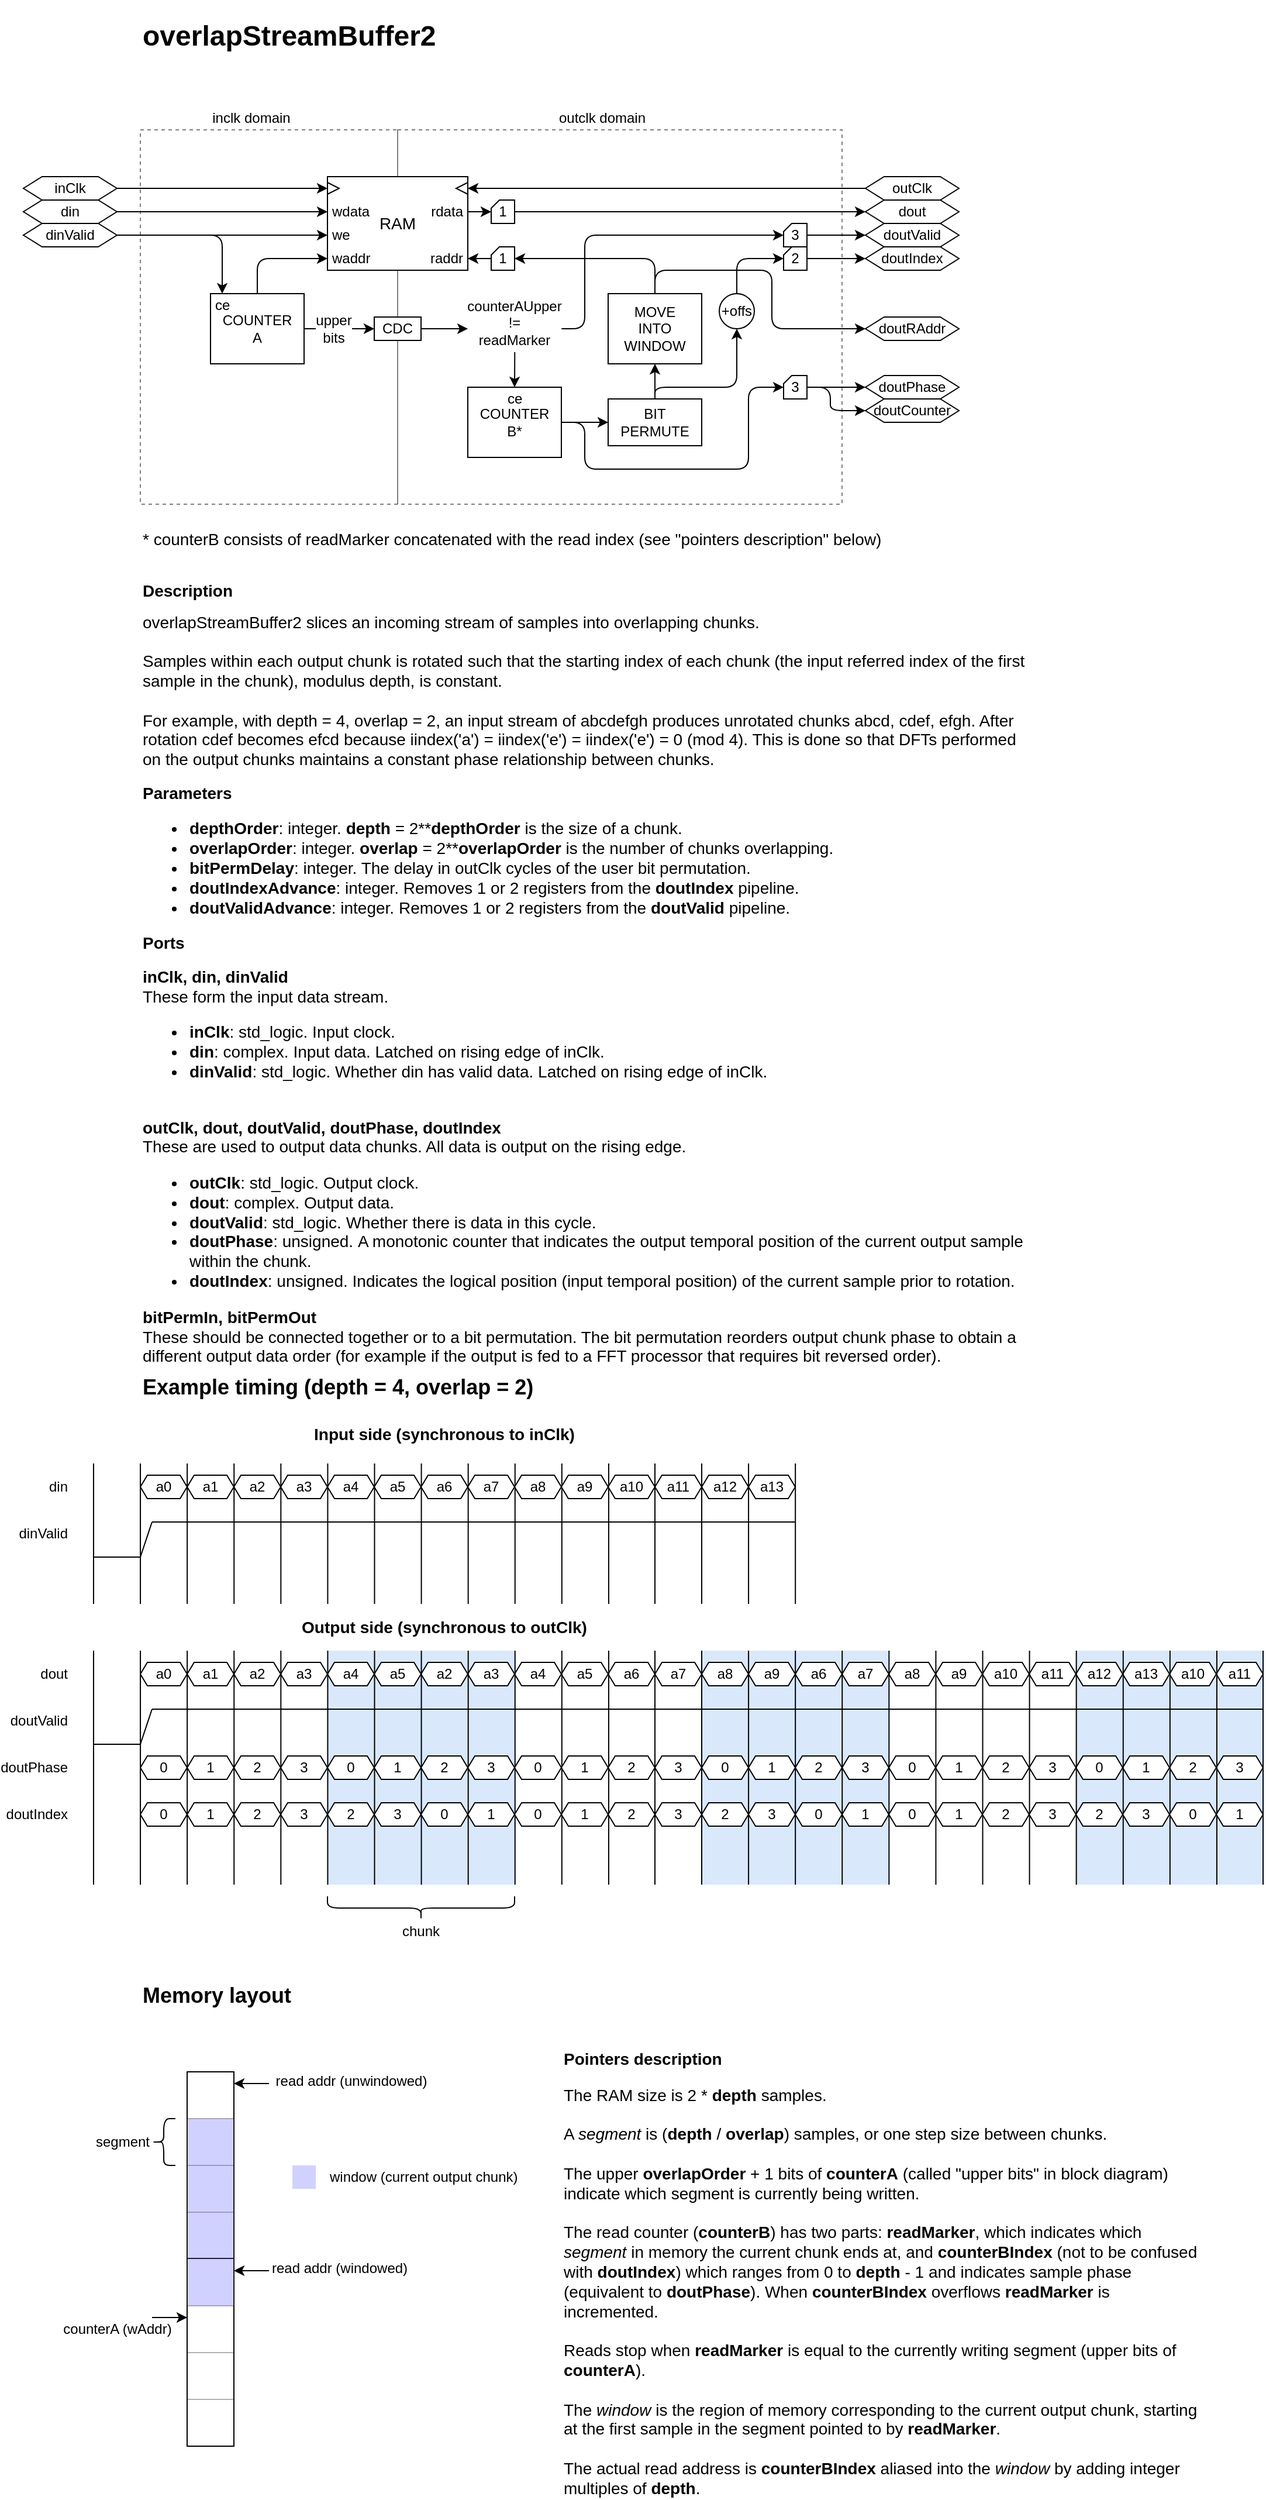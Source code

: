 <mxfile version="12.5.3" type="device"><diagram id="xeB8xeySdHdrfTj55RFs" name="Page-1"><mxGraphModel dx="1014" dy="604" grid="1" gridSize="10" guides="1" tooltips="1" connect="1" arrows="1" fold="1" page="1" pageScale="1" pageWidth="1200" pageHeight="2500" math="0" shadow="0"><root><mxCell id="0"/><mxCell id="1" parent="0"/><mxCell id="kxmxO0SaUrNQi4WjiAiA-177" value="" style="rounded=0;whiteSpace=wrap;html=1;fillColor=none;fontSize=12;align=left;dashed=1;opacity=50;" parent="1" vertex="1"><mxGeometry x="160" y="140" width="220" height="320" as="geometry"/></mxCell><mxCell id="kxmxO0SaUrNQi4WjiAiA-182" value="" style="rounded=0;whiteSpace=wrap;html=1;fillColor=none;fontSize=12;align=left;dashed=1;opacity=50;" parent="1" vertex="1"><mxGeometry x="380" y="140" width="380" height="320" as="geometry"/></mxCell><mxCell id="kxmxO0SaUrNQi4WjiAiA-6" value="" style="group" parent="1" vertex="1" connectable="0"><mxGeometry x="320" y="180" width="120" height="80" as="geometry"/></mxCell><mxCell id="kxmxO0SaUrNQi4WjiAiA-1" value="RAM" style="rounded=0;whiteSpace=wrap;html=1;fontSize=14;" parent="kxmxO0SaUrNQi4WjiAiA-6" vertex="1"><mxGeometry width="120" height="80" as="geometry"/></mxCell><mxCell id="kxmxO0SaUrNQi4WjiAiA-2" value="waddr" style="text;html=1;strokeColor=none;fillColor=none;align=left;verticalAlign=middle;whiteSpace=wrap;rounded=0;fontSize=12;spacingLeft=2;" parent="kxmxO0SaUrNQi4WjiAiA-6" vertex="1"><mxGeometry y="60" width="40" height="20" as="geometry"/></mxCell><mxCell id="kxmxO0SaUrNQi4WjiAiA-3" value="wdata" style="text;html=1;strokeColor=none;fillColor=none;align=left;verticalAlign=middle;whiteSpace=wrap;rounded=0;fontSize=12;spacingLeft=2;" parent="kxmxO0SaUrNQi4WjiAiA-6" vertex="1"><mxGeometry y="20" width="40" height="20" as="geometry"/></mxCell><mxCell id="kxmxO0SaUrNQi4WjiAiA-4" value="rdata" style="text;html=1;strokeColor=none;fillColor=none;align=right;verticalAlign=middle;whiteSpace=wrap;rounded=0;fontSize=12;spacingLeft=0;spacingRight=2;" parent="kxmxO0SaUrNQi4WjiAiA-6" vertex="1"><mxGeometry x="80" y="20" width="40" height="20" as="geometry"/></mxCell><mxCell id="kxmxO0SaUrNQi4WjiAiA-5" value="raddr" style="text;html=1;strokeColor=none;fillColor=none;align=right;verticalAlign=middle;whiteSpace=wrap;rounded=0;fontSize=12;spacingLeft=0;spacingRight=2;" parent="kxmxO0SaUrNQi4WjiAiA-6" vertex="1"><mxGeometry x="80" y="60" width="40" height="20" as="geometry"/></mxCell><mxCell id="kxmxO0SaUrNQi4WjiAiA-57" value="we" style="text;html=1;strokeColor=none;fillColor=none;align=left;verticalAlign=middle;whiteSpace=wrap;rounded=0;fontSize=12;spacingLeft=2;" parent="kxmxO0SaUrNQi4WjiAiA-6" vertex="1"><mxGeometry y="40" width="40" height="20" as="geometry"/></mxCell><mxCell id="kxmxO0SaUrNQi4WjiAiA-76" value="" style="group" parent="kxmxO0SaUrNQi4WjiAiA-6" vertex="1" connectable="0"><mxGeometry y="5" width="10" height="10" as="geometry"/></mxCell><mxCell id="kxmxO0SaUrNQi4WjiAiA-77" value="" style="rounded=0;whiteSpace=wrap;html=1;fontSize=12;align=right;strokeColor=none;fillColor=none;" parent="kxmxO0SaUrNQi4WjiAiA-76" vertex="1"><mxGeometry width="10" height="10" as="geometry"/></mxCell><mxCell id="kxmxO0SaUrNQi4WjiAiA-78" value="" style="endArrow=none;html=1;strokeColor=#000000;fontSize=12;rounded=0;" parent="kxmxO0SaUrNQi4WjiAiA-76" edge="1"><mxGeometry width="50" height="50" relative="1" as="geometry"><mxPoint as="sourcePoint"/><mxPoint y="10" as="targetPoint"/><Array as="points"><mxPoint x="10" y="5"/></Array></mxGeometry></mxCell><mxCell id="kxmxO0SaUrNQi4WjiAiA-108" value="" style="group;rotation=-180;" parent="kxmxO0SaUrNQi4WjiAiA-6" vertex="1" connectable="0"><mxGeometry x="110" y="5" width="10" height="10" as="geometry"/></mxCell><mxCell id="kxmxO0SaUrNQi4WjiAiA-109" value="" style="rounded=0;whiteSpace=wrap;html=1;fontSize=12;align=right;strokeColor=none;fillColor=none;rotation=-180;" parent="kxmxO0SaUrNQi4WjiAiA-108" vertex="1"><mxGeometry width="10" height="10" as="geometry"/></mxCell><mxCell id="kxmxO0SaUrNQi4WjiAiA-110" value="" style="endArrow=none;html=1;strokeColor=#000000;fontSize=12;rounded=0;" parent="kxmxO0SaUrNQi4WjiAiA-108" edge="1"><mxGeometry width="50" height="50" relative="1" as="geometry"><mxPoint x="10" y="10" as="sourcePoint"/><mxPoint x="10" as="targetPoint"/><Array as="points"><mxPoint y="5"/></Array></mxGeometry></mxCell><mxCell id="kxmxO0SaUrNQi4WjiAiA-284" style="edgeStyle=orthogonalEdgeStyle;rounded=1;orthogonalLoop=1;jettySize=auto;html=1;exitX=1;exitY=0.5;exitDx=0;exitDy=0;entryX=0;entryY=0.5;entryDx=0;entryDy=0;strokeColor=#000000;fontSize=12;" parent="1" source="kxmxO0SaUrNQi4WjiAiA-9" target="kxmxO0SaUrNQi4WjiAiA-3" edge="1"><mxGeometry relative="1" as="geometry"/></mxCell><mxCell id="kxmxO0SaUrNQi4WjiAiA-9" value="din" style="shape=hexagon;perimeter=hexagonPerimeter2;whiteSpace=wrap;html=1;fontSize=12;align=center;size=0.2;" parent="1" vertex="1"><mxGeometry x="60" y="200" width="80" height="20" as="geometry"/></mxCell><mxCell id="kxmxO0SaUrNQi4WjiAiA-283" style="edgeStyle=orthogonalEdgeStyle;rounded=1;orthogonalLoop=1;jettySize=auto;html=1;exitX=1;exitY=0.5;exitDx=0;exitDy=0;entryX=0;entryY=0.5;entryDx=0;entryDy=0;strokeColor=#000000;fontSize=12;" parent="1" source="kxmxO0SaUrNQi4WjiAiA-68" target="kxmxO0SaUrNQi4WjiAiA-77" edge="1"><mxGeometry relative="1" as="geometry"/></mxCell><mxCell id="kxmxO0SaUrNQi4WjiAiA-68" value="inClk" style="shape=hexagon;perimeter=hexagonPerimeter2;whiteSpace=wrap;html=1;fontSize=12;align=center;size=0.2;" parent="1" vertex="1"><mxGeometry x="60" y="180" width="80" height="20" as="geometry"/></mxCell><mxCell id="kxmxO0SaUrNQi4WjiAiA-100" value="" style="group" parent="1" vertex="1" connectable="0"><mxGeometry x="440" y="360" width="80" height="60" as="geometry"/></mxCell><mxCell id="kxmxO0SaUrNQi4WjiAiA-297" value="" style="group" parent="kxmxO0SaUrNQi4WjiAiA-100" vertex="1" connectable="0"><mxGeometry width="80" height="60" as="geometry"/></mxCell><mxCell id="kxmxO0SaUrNQi4WjiAiA-101" value="COUNTER&lt;br&gt;B*" style="rounded=0;whiteSpace=wrap;html=1;fontSize=12;align=center;" parent="kxmxO0SaUrNQi4WjiAiA-297" vertex="1"><mxGeometry width="80" height="60" as="geometry"/></mxCell><mxCell id="kxmxO0SaUrNQi4WjiAiA-113" value="ce" style="text;html=1;strokeColor=none;fillColor=none;align=left;verticalAlign=middle;whiteSpace=wrap;rounded=0;fontSize=12;spacingLeft=2;spacingRight=0;" parent="kxmxO0SaUrNQi4WjiAiA-297" vertex="1"><mxGeometry x="30" width="20" height="20" as="geometry"/></mxCell><mxCell id="kxmxO0SaUrNQi4WjiAiA-111" style="edgeStyle=orthogonalEdgeStyle;rounded=1;orthogonalLoop=1;jettySize=auto;html=1;exitX=1;exitY=0.5;exitDx=0;exitDy=0;strokeColor=#000000;fontSize=12;entryX=0;entryY=0.5;entryDx=0;entryDy=0;" parent="1" source="kxmxO0SaUrNQi4WjiAiA-210" target="kxmxO0SaUrNQi4WjiAiA-123" edge="1"><mxGeometry relative="1" as="geometry"><mxPoint x="580" y="210" as="targetPoint"/></mxGeometry></mxCell><mxCell id="kxmxO0SaUrNQi4WjiAiA-123" value="dout" style="shape=hexagon;perimeter=hexagonPerimeter2;whiteSpace=wrap;html=1;fontSize=12;align=center;size=0.2;" parent="1" vertex="1"><mxGeometry x="780" y="200" width="80" height="20" as="geometry"/></mxCell><mxCell id="kxmxO0SaUrNQi4WjiAiA-124" value="doutPhase" style="shape=hexagon;perimeter=hexagonPerimeter2;whiteSpace=wrap;html=1;fontSize=12;align=center;size=0.2;" parent="1" vertex="1"><mxGeometry x="780" y="350" width="80" height="20" as="geometry"/></mxCell><mxCell id="kxmxO0SaUrNQi4WjiAiA-132" style="edgeStyle=orthogonalEdgeStyle;rounded=1;orthogonalLoop=1;jettySize=auto;html=1;exitX=0;exitY=0.5;exitDx=0;exitDy=0;entryX=0;entryY=0.5;entryDx=0;entryDy=0;strokeColor=#000000;fontSize=12;" parent="1" source="kxmxO0SaUrNQi4WjiAiA-129" target="kxmxO0SaUrNQi4WjiAiA-109" edge="1"><mxGeometry relative="1" as="geometry"><Array as="points"><mxPoint x="580" y="190"/><mxPoint x="580" y="190"/></Array></mxGeometry></mxCell><mxCell id="kxmxO0SaUrNQi4WjiAiA-129" value="outClk" style="shape=hexagon;perimeter=hexagonPerimeter2;whiteSpace=wrap;html=1;fontSize=12;align=center;size=0.2;" parent="1" vertex="1"><mxGeometry x="780" y="180" width="80" height="20" as="geometry"/></mxCell><mxCell id="kxmxO0SaUrNQi4WjiAiA-155" value="" style="group" parent="1" vertex="1" connectable="0"><mxGeometry x="220" y="280" width="80" height="60" as="geometry"/></mxCell><mxCell id="kxmxO0SaUrNQi4WjiAiA-156" value="COUNTER&lt;br&gt;A" style="rounded=0;whiteSpace=wrap;html=1;fontSize=12;align=center;" parent="kxmxO0SaUrNQi4WjiAiA-155" vertex="1"><mxGeometry width="80" height="60" as="geometry"/></mxCell><mxCell id="kxmxO0SaUrNQi4WjiAiA-285" value="ce" style="text;html=1;strokeColor=none;fillColor=none;align=left;verticalAlign=middle;whiteSpace=wrap;rounded=0;fontSize=12;spacingLeft=2;" parent="kxmxO0SaUrNQi4WjiAiA-155" vertex="1"><mxGeometry width="20" height="20" as="geometry"/></mxCell><mxCell id="kxmxO0SaUrNQi4WjiAiA-178" value="inclk domain" style="text;html=1;strokeColor=none;fillColor=none;align=center;verticalAlign=middle;whiteSpace=wrap;rounded=0;dashed=1;fontSize=12;opacity=50;" parent="1" vertex="1"><mxGeometry x="210" y="120" width="90" height="20" as="geometry"/></mxCell><mxCell id="kxmxO0SaUrNQi4WjiAiA-185" value="outclk domain" style="text;html=1;strokeColor=none;fillColor=none;align=center;verticalAlign=middle;whiteSpace=wrap;rounded=0;dashed=1;fontSize=12;opacity=50;" parent="1" vertex="1"><mxGeometry x="510" y="120" width="90" height="20" as="geometry"/></mxCell><mxCell id="kxmxO0SaUrNQi4WjiAiA-186" style="edgeStyle=orthogonalEdgeStyle;rounded=1;orthogonalLoop=1;jettySize=auto;html=1;exitX=0.5;exitY=0;exitDx=0;exitDy=0;entryX=0;entryY=0.5;entryDx=0;entryDy=0;strokeColor=#000000;fontSize=12;" parent="1" source="kxmxO0SaUrNQi4WjiAiA-156" target="kxmxO0SaUrNQi4WjiAiA-2" edge="1"><mxGeometry relative="1" as="geometry"><Array as="points"><mxPoint x="260" y="250"/></Array></mxGeometry></mxCell><mxCell id="kxmxO0SaUrNQi4WjiAiA-294" style="edgeStyle=orthogonalEdgeStyle;rounded=1;orthogonalLoop=1;jettySize=auto;html=1;exitX=1;exitY=0.5;exitDx=0;exitDy=0;strokeColor=#000000;fontSize=12;" parent="1" source="kxmxO0SaUrNQi4WjiAiA-204" edge="1"><mxGeometry relative="1" as="geometry"><mxPoint x="440" y="310" as="targetPoint"/></mxGeometry></mxCell><mxCell id="kxmxO0SaUrNQi4WjiAiA-204" value="CDC" style="rounded=0;whiteSpace=wrap;html=1;fontSize=12;align=center;" parent="1" vertex="1"><mxGeometry x="360" y="300" width="40" height="20" as="geometry"/></mxCell><mxCell id="kxmxO0SaUrNQi4WjiAiA-208" value="doutValid" style="shape=hexagon;perimeter=hexagonPerimeter2;whiteSpace=wrap;html=1;fontSize=12;align=center;size=0.2;" parent="1" vertex="1"><mxGeometry x="780" y="220" width="80" height="20" as="geometry"/></mxCell><mxCell id="kxmxO0SaUrNQi4WjiAiA-210" value="1" style="shape=card;whiteSpace=wrap;html=1;fillColor=none;fontSize=12;align=center;arcSize=10;size=7;" parent="1" vertex="1"><mxGeometry x="460" y="200" width="20" height="20" as="geometry"/></mxCell><mxCell id="kxmxO0SaUrNQi4WjiAiA-212" style="edgeStyle=orthogonalEdgeStyle;rounded=1;orthogonalLoop=1;jettySize=auto;html=1;exitX=1;exitY=0.5;exitDx=0;exitDy=0;strokeColor=#000000;fontSize=12;entryX=0;entryY=0.5;entryDx=0;entryDy=0;" parent="1" source="kxmxO0SaUrNQi4WjiAiA-4" target="kxmxO0SaUrNQi4WjiAiA-210" edge="1"><mxGeometry relative="1" as="geometry"><mxPoint x="580.333" y="210.333" as="targetPoint"/><mxPoint x="440.333" y="210.333" as="sourcePoint"/></mxGeometry></mxCell><mxCell id="kxmxO0SaUrNQi4WjiAiA-217" style="edgeStyle=orthogonalEdgeStyle;rounded=1;orthogonalLoop=1;jettySize=auto;html=1;exitX=1;exitY=0.5;exitDx=0;exitDy=0;exitPerimeter=0;entryX=0;entryY=0.5;entryDx=0;entryDy=0;strokeColor=#000000;fontSize=12;" parent="1" source="kxmxO0SaUrNQi4WjiAiA-214" target="kxmxO0SaUrNQi4WjiAiA-208" edge="1"><mxGeometry relative="1" as="geometry"/></mxCell><mxCell id="kxmxO0SaUrNQi4WjiAiA-214" value="3" style="shape=card;whiteSpace=wrap;html=1;fillColor=none;fontSize=12;align=center;arcSize=10;size=7;" parent="1" vertex="1"><mxGeometry x="710" y="220" width="20" height="20" as="geometry"/></mxCell><mxCell id="kxmxO0SaUrNQi4WjiAiA-245" value="" style="group" parent="1" vertex="1" connectable="0"><mxGeometry x="560" y="370" width="80" height="40" as="geometry"/></mxCell><mxCell id="kxmxO0SaUrNQi4WjiAiA-246" value="BIT&lt;br&gt;PERMUTE" style="rounded=0;whiteSpace=wrap;html=1;fontSize=12;align=center;" parent="kxmxO0SaUrNQi4WjiAiA-245" vertex="1"><mxGeometry width="80" height="40" as="geometry"/></mxCell><mxCell id="kxmxO0SaUrNQi4WjiAiA-266" style="edgeStyle=orthogonalEdgeStyle;rounded=1;orthogonalLoop=1;jettySize=auto;html=1;exitX=1;exitY=0.5;exitDx=0;exitDy=0;exitPerimeter=0;entryX=0;entryY=0.5;entryDx=0;entryDy=0;strokeColor=#000000;fontSize=12;" parent="1" source="kxmxO0SaUrNQi4WjiAiA-262" target="kxmxO0SaUrNQi4WjiAiA-124" edge="1"><mxGeometry relative="1" as="geometry"/></mxCell><mxCell id="8FXdi6bb0DFdrvZyGxB8-2" style="edgeStyle=orthogonalEdgeStyle;rounded=1;orthogonalLoop=1;jettySize=auto;html=1;exitX=1;exitY=0.5;exitDx=0;exitDy=0;exitPerimeter=0;entryX=0;entryY=0.5;entryDx=0;entryDy=0;" edge="1" parent="1" source="kxmxO0SaUrNQi4WjiAiA-262" target="8FXdi6bb0DFdrvZyGxB8-1"><mxGeometry relative="1" as="geometry"><Array as="points"><mxPoint x="750" y="360"/><mxPoint x="750" y="380"/></Array></mxGeometry></mxCell><mxCell id="kxmxO0SaUrNQi4WjiAiA-262" value="3" style="shape=card;whiteSpace=wrap;html=1;fillColor=none;fontSize=12;align=center;arcSize=10;size=7;" parent="1" vertex="1"><mxGeometry x="710" y="350" width="20" height="20" as="geometry"/></mxCell><mxCell id="kxmxO0SaUrNQi4WjiAiA-267" value="doutIndex" style="shape=hexagon;perimeter=hexagonPerimeter2;whiteSpace=wrap;html=1;fontSize=12;align=center;size=0.2;" parent="1" vertex="1"><mxGeometry x="780" y="240" width="80" height="20" as="geometry"/></mxCell><mxCell id="kxmxO0SaUrNQi4WjiAiA-270" style="edgeStyle=orthogonalEdgeStyle;rounded=1;orthogonalLoop=1;jettySize=auto;html=1;exitX=1;exitY=0.5;exitDx=0;exitDy=0;exitPerimeter=0;entryX=0;entryY=0.5;entryDx=0;entryDy=0;strokeColor=#000000;fontSize=12;" parent="1" source="kxmxO0SaUrNQi4WjiAiA-273" target="kxmxO0SaUrNQi4WjiAiA-267" edge="1"><mxGeometry relative="1" as="geometry"/></mxCell><mxCell id="kxmxO0SaUrNQi4WjiAiA-273" value="2" style="shape=card;whiteSpace=wrap;html=1;fillColor=none;fontSize=12;align=center;arcSize=10;size=7;" parent="1" vertex="1"><mxGeometry x="710" y="240" width="20" height="20" as="geometry"/></mxCell><mxCell id="kxmxO0SaUrNQi4WjiAiA-280" style="edgeStyle=orthogonalEdgeStyle;rounded=1;orthogonalLoop=1;jettySize=auto;html=1;entryX=1;entryY=0.5;entryDx=0;entryDy=0;strokeColor=#000000;fontSize=12;" parent="1" source="kxmxO0SaUrNQi4WjiAiA-278" target="kxmxO0SaUrNQi4WjiAiA-5" edge="1"><mxGeometry relative="1" as="geometry"/></mxCell><mxCell id="kxmxO0SaUrNQi4WjiAiA-278" value="1" style="shape=card;whiteSpace=wrap;html=1;fillColor=none;fontSize=12;align=center;arcSize=10;size=7;" parent="1" vertex="1"><mxGeometry x="460" y="240" width="20" height="20" as="geometry"/></mxCell><mxCell id="kxmxO0SaUrNQi4WjiAiA-287" style="edgeStyle=orthogonalEdgeStyle;rounded=1;orthogonalLoop=1;jettySize=auto;html=1;exitX=1;exitY=0.5;exitDx=0;exitDy=0;entryX=0;entryY=0.5;entryDx=0;entryDy=0;strokeColor=#000000;fontSize=12;" parent="1" source="kxmxO0SaUrNQi4WjiAiA-286" target="kxmxO0SaUrNQi4WjiAiA-57" edge="1"><mxGeometry relative="1" as="geometry"/></mxCell><mxCell id="kxmxO0SaUrNQi4WjiAiA-288" style="edgeStyle=orthogonalEdgeStyle;rounded=1;orthogonalLoop=1;jettySize=auto;html=1;exitX=1;exitY=0.5;exitDx=0;exitDy=0;entryX=0.5;entryY=0;entryDx=0;entryDy=0;strokeColor=#000000;fontSize=12;" parent="1" source="kxmxO0SaUrNQi4WjiAiA-286" target="kxmxO0SaUrNQi4WjiAiA-285" edge="1"><mxGeometry relative="1" as="geometry"/></mxCell><mxCell id="kxmxO0SaUrNQi4WjiAiA-286" value="dinValid" style="shape=hexagon;perimeter=hexagonPerimeter2;whiteSpace=wrap;html=1;fontSize=12;align=center;size=0.2;" parent="1" vertex="1"><mxGeometry x="60" y="220" width="80" height="20" as="geometry"/></mxCell><mxCell id="kxmxO0SaUrNQi4WjiAiA-289" style="edgeStyle=orthogonalEdgeStyle;rounded=1;orthogonalLoop=1;jettySize=auto;html=1;exitX=1;exitY=0.5;exitDx=0;exitDy=0;entryX=0;entryY=0.5;entryDx=0;entryDy=0;strokeColor=#000000;fontSize=12;" parent="1" source="kxmxO0SaUrNQi4WjiAiA-156" target="kxmxO0SaUrNQi4WjiAiA-204" edge="1"><mxGeometry relative="1" as="geometry"/></mxCell><mxCell id="kxmxO0SaUrNQi4WjiAiA-328" value="upper&lt;br&gt;bits" style="text;html=1;resizable=0;points=[];align=center;verticalAlign=middle;labelBackgroundColor=#ffffff;fontSize=12;" parent="kxmxO0SaUrNQi4WjiAiA-289" vertex="1" connectable="0"><mxGeometry x="-0.349" y="-2" relative="1" as="geometry"><mxPoint x="5.5" y="-2" as="offset"/></mxGeometry></mxCell><mxCell id="kxmxO0SaUrNQi4WjiAiA-295" value="" style="group" parent="1" vertex="1" connectable="0"><mxGeometry x="560" y="280" width="80" height="60" as="geometry"/></mxCell><mxCell id="kxmxO0SaUrNQi4WjiAiA-296" value="MOVE&lt;br&gt;INTO&lt;br&gt;WINDOW" style="rounded=0;whiteSpace=wrap;html=1;fontSize=12;align=center;" parent="kxmxO0SaUrNQi4WjiAiA-295" vertex="1"><mxGeometry width="80" height="60" as="geometry"/></mxCell><mxCell id="kxmxO0SaUrNQi4WjiAiA-299" style="edgeStyle=orthogonalEdgeStyle;rounded=1;orthogonalLoop=1;jettySize=auto;html=1;exitX=0.5;exitY=1;exitDx=0;exitDy=0;entryX=0.5;entryY=0;entryDx=0;entryDy=0;strokeColor=#000000;fontSize=12;" parent="1" target="kxmxO0SaUrNQi4WjiAiA-113" edge="1"><mxGeometry relative="1" as="geometry"><mxPoint x="480.143" y="330" as="sourcePoint"/></mxGeometry></mxCell><mxCell id="kxmxO0SaUrNQi4WjiAiA-300" style="edgeStyle=orthogonalEdgeStyle;rounded=1;orthogonalLoop=1;jettySize=auto;html=1;exitX=1;exitY=0.5;exitDx=0;exitDy=0;entryX=0;entryY=0.5;entryDx=0;entryDy=0;strokeColor=#000000;fontSize=12;" parent="1" source="kxmxO0SaUrNQi4WjiAiA-101" target="kxmxO0SaUrNQi4WjiAiA-246" edge="1"><mxGeometry relative="1" as="geometry"/></mxCell><mxCell id="kxmxO0SaUrNQi4WjiAiA-301" style="edgeStyle=orthogonalEdgeStyle;rounded=1;orthogonalLoop=1;jettySize=auto;html=1;exitX=0.5;exitY=0;exitDx=0;exitDy=0;entryX=0.5;entryY=1;entryDx=0;entryDy=0;strokeColor=#000000;fontSize=12;" parent="1" source="kxmxO0SaUrNQi4WjiAiA-246" target="kxmxO0SaUrNQi4WjiAiA-296" edge="1"><mxGeometry relative="1" as="geometry"/></mxCell><mxCell id="kxmxO0SaUrNQi4WjiAiA-302" style="edgeStyle=orthogonalEdgeStyle;rounded=1;orthogonalLoop=1;jettySize=auto;html=1;exitX=1;exitY=0.5;exitDx=0;exitDy=0;strokeColor=#000000;fontSize=12;" parent="1" source="kxmxO0SaUrNQi4WjiAiA-101" target="kxmxO0SaUrNQi4WjiAiA-262" edge="1"><mxGeometry relative="1" as="geometry"><Array as="points"><mxPoint x="540" y="390"/><mxPoint x="540" y="430"/><mxPoint x="680" y="430"/><mxPoint x="680" y="360"/></Array></mxGeometry></mxCell><mxCell id="kxmxO0SaUrNQi4WjiAiA-303" style="edgeStyle=orthogonalEdgeStyle;rounded=1;orthogonalLoop=1;jettySize=auto;html=1;exitX=0.5;exitY=0;exitDx=0;exitDy=0;entryX=1;entryY=0.5;entryDx=0;entryDy=0;entryPerimeter=0;strokeColor=#000000;fontSize=12;" parent="1" source="kxmxO0SaUrNQi4WjiAiA-296" target="kxmxO0SaUrNQi4WjiAiA-278" edge="1"><mxGeometry relative="1" as="geometry"/></mxCell><mxCell id="kxmxO0SaUrNQi4WjiAiA-306" style="edgeStyle=orthogonalEdgeStyle;rounded=1;orthogonalLoop=1;jettySize=auto;html=1;exitX=1;exitY=0.5;exitDx=0;exitDy=0;strokeColor=#000000;fontSize=12;" parent="1" target="kxmxO0SaUrNQi4WjiAiA-214" edge="1"><mxGeometry relative="1" as="geometry"><mxPoint x="520.143" y="310" as="sourcePoint"/><Array as="points"><mxPoint x="540" y="310"/><mxPoint x="540" y="230"/></Array></mxGeometry></mxCell><mxCell id="kxmxO0SaUrNQi4WjiAiA-359" value="counterAUpper&lt;br&gt;!=&lt;br&gt;readMarker" style="text;html=1;strokeColor=none;fillColor=none;align=center;verticalAlign=middle;whiteSpace=wrap;rounded=0;fontSize=12;" parent="1" vertex="1"><mxGeometry x="440" y="280" width="80" height="50" as="geometry"/></mxCell><mxCell id="kxmxO0SaUrNQi4WjiAiA-362" value="&lt;p style=&quot;line-height: 130%; font-size: 14px;&quot;&gt;* counterB consists of readMarker concatenated with the read index (see &quot;pointers description&quot; below)&lt;/p&gt;" style="text;html=1;strokeColor=none;fillColor=none;align=left;verticalAlign=middle;whiteSpace=wrap;rounded=0;fontSize=14;" parent="1" vertex="1"><mxGeometry x="160" y="470" width="670" height="40" as="geometry"/></mxCell><mxCell id="nl0uzTNfcnlMuNUmCWsc-4" style="edgeStyle=orthogonalEdgeStyle;rounded=1;orthogonalLoop=1;jettySize=auto;html=1;exitX=0.5;exitY=0;exitDx=0;exitDy=0;strokeColor=#000000;fontSize=12;" parent="1" source="nl0uzTNfcnlMuNUmCWsc-2" target="kxmxO0SaUrNQi4WjiAiA-273" edge="1"><mxGeometry relative="1" as="geometry"><Array as="points"><mxPoint x="670" y="250"/><mxPoint x="705" y="250"/><mxPoint x="705" y="250"/></Array></mxGeometry></mxCell><mxCell id="nl0uzTNfcnlMuNUmCWsc-2" value="+offs" style="ellipse;whiteSpace=wrap;html=1;aspect=fixed;fontSize=12;" parent="1" vertex="1"><mxGeometry x="655" y="280" width="30" height="30" as="geometry"/></mxCell><mxCell id="nl0uzTNfcnlMuNUmCWsc-3" style="edgeStyle=orthogonalEdgeStyle;rounded=1;orthogonalLoop=1;jettySize=auto;html=1;exitX=0.5;exitY=0;exitDx=0;exitDy=0;entryX=0.5;entryY=1;entryDx=0;entryDy=0;strokeColor=#000000;fontSize=12;" parent="1" source="kxmxO0SaUrNQi4WjiAiA-246" target="nl0uzTNfcnlMuNUmCWsc-2" edge="1"><mxGeometry relative="1" as="geometry"><Array as="points"><mxPoint x="600" y="360"/><mxPoint x="670" y="360"/></Array></mxGeometry></mxCell><mxCell id="l_3qYstCKNaJHSznynMm-1" value="&lt;h1 style=&quot;font-size: 14px;&quot;&gt;Description&lt;/h1&gt;&lt;div style=&quot;font-size: 14px;&quot;&gt;overlapStreamBuffer2 slices an incoming stream of samples into overlapping chunks.&lt;/div&gt;&lt;div style=&quot;font-size: 14px;&quot;&gt;&lt;br style=&quot;font-size: 14px;&quot;&gt;&lt;/div&gt;&lt;div style=&quot;font-size: 14px;&quot;&gt;Samples within each output chunk is rotated such that the starting index of each chunk (the input referred index of the first sample in the chunk), modulus depth, is constant.&lt;/div&gt;&lt;div style=&quot;font-size: 14px;&quot;&gt;&lt;br style=&quot;font-size: 14px;&quot;&gt;&lt;/div&gt;&lt;div style=&quot;font-size: 14px;&quot;&gt;For example, with depth = 4, overlap = 2, an input stream of abcdefgh produces unrotated chunks abcd, cdef, efgh. After rotation cdef becomes efcd because iindex('a') = iindex('e') = iindex('e') = 0 (mod 4). This is done so that DFTs performed on the output chunks maintains a constant phase relationship between chunks.&lt;/div&gt;&lt;h2 style=&quot;font-size: 14px;&quot;&gt;Parameters&lt;/h2&gt;&lt;div style=&quot;font-size: 14px;&quot;&gt;&lt;ul style=&quot;font-size: 14px;&quot;&gt;&lt;li style=&quot;font-size: 14px;&quot;&gt;&lt;b style=&quot;font-size: 14px;&quot;&gt;depthOrder&lt;/b&gt;: integer.&amp;nbsp;&lt;b style=&quot;font-size: 14px;&quot;&gt;depth&lt;/b&gt; = 2**&lt;b style=&quot;font-size: 14px;&quot;&gt;depthOrder&lt;/b&gt; is the size of a chunk.&lt;/li&gt;&lt;li style=&quot;font-size: 14px;&quot;&gt;&lt;b style=&quot;font-size: 14px;&quot;&gt;overlapOrder&lt;/b&gt;: integer.&amp;nbsp;&lt;b style=&quot;font-size: 14px;&quot;&gt;overlap&lt;/b&gt; = 2**&lt;b style=&quot;font-size: 14px;&quot;&gt;overlapOrder&lt;/b&gt; is the number of chunks overlapping.&lt;/li&gt;&lt;li style=&quot;font-size: 14px;&quot;&gt;&lt;b style=&quot;font-size: 14px;&quot;&gt;bitPermDelay&lt;/b&gt;: integer. The delay in&amp;nbsp;outClk cycles of the user bit permutation.&lt;/li&gt;&lt;li style=&quot;font-size: 14px;&quot;&gt;&lt;b style=&quot;font-size: 14px;&quot;&gt;doutIndexAdvance&lt;/b&gt;: integer. Removes 1 or 2 registers from the &lt;b style=&quot;font-size: 14px;&quot;&gt;doutIndex&lt;/b&gt; pipeline.&lt;br style=&quot;font-size: 14px;&quot;&gt;&lt;/li&gt;&lt;li style=&quot;font-size: 14px;&quot;&gt;&lt;b style=&quot;font-size: 14px;&quot;&gt;doutValidAdvance&lt;/b&gt;: integer. Removes 1 or 2 registers from the &lt;b style=&quot;font-size: 14px;&quot;&gt;doutValid&lt;/b&gt; pipeline.&lt;br style=&quot;font-size: 14px;&quot;&gt;&lt;/li&gt;&lt;/ul&gt;&lt;/div&gt;&lt;h2 style=&quot;font-size: 14px;&quot;&gt;Ports&lt;/h2&gt;&lt;div style=&quot;font-size: 14px;&quot;&gt;&lt;b style=&quot;font-size: 14px;&quot;&gt;inClk, din, dinValid&lt;/b&gt;&lt;/div&gt;&lt;div style=&quot;font-size: 14px;&quot;&gt;These form the input data stream.&lt;/div&gt;&lt;div style=&quot;font-size: 14px;&quot;&gt;&lt;ul style=&quot;font-size: 14px;&quot;&gt;&lt;li style=&quot;font-size: 14px;&quot;&gt;&lt;b style=&quot;font-size: 14px;&quot;&gt;inClk&lt;/b&gt;: std_logic. Input clock.&lt;/li&gt;&lt;li style=&quot;font-size: 14px;&quot;&gt;&lt;b style=&quot;font-size: 14px;&quot;&gt;din&lt;/b&gt;: complex. Input data. Latched on rising edge of inClk.&lt;/li&gt;&lt;li style=&quot;font-size: 14px;&quot;&gt;&lt;b style=&quot;font-size: 14px;&quot;&gt;dinValid&lt;/b&gt;: std_logic. Whether din has valid data. Latched on rising edge of inClk.&lt;/li&gt;&lt;/ul&gt;&lt;/div&gt;&lt;div style=&quot;font-size: 14px;&quot;&gt;&lt;br style=&quot;font-size: 14px;&quot;&gt;&lt;/div&gt;&lt;div style=&quot;font-size: 14px;&quot;&gt;&lt;b style=&quot;font-size: 14px;&quot;&gt;outClk, dout, doutValid, doutPhase, doutIndex&lt;/b&gt;&lt;/div&gt;&lt;div style=&quot;font-size: 14px;&quot;&gt;These are used to output data chunks. All data is output on the rising edge.&lt;/div&gt;&lt;div style=&quot;font-size: 14px;&quot;&gt;&lt;ul style=&quot;font-size: 14px;&quot;&gt;&lt;li style=&quot;font-size: 14px;&quot;&gt;&lt;b style=&quot;font-size: 14px;&quot;&gt;outClk&lt;/b&gt;: std_logic. Output clock.&lt;/li&gt;&lt;li style=&quot;font-size: 14px;&quot;&gt;&lt;b style=&quot;font-size: 14px;&quot;&gt;dout&lt;/b&gt;: complex. Output data.&lt;/li&gt;&lt;li style=&quot;font-size: 14px;&quot;&gt;&lt;b style=&quot;font-size: 14px;&quot;&gt;doutValid&lt;/b&gt;: std_logic. Whether there is data in this cycle.&lt;/li&gt;&lt;li style=&quot;font-size: 14px;&quot;&gt;&lt;b style=&quot;font-size: 14px;&quot;&gt;doutPhase&lt;/b&gt;: unsigned.&lt;b style=&quot;font-size: 14px;&quot;&gt;&amp;nbsp;&lt;/b&gt;A monotonic counter that indicates the output temporal position of the current output sample within the chunk.&lt;/li&gt;&lt;li style=&quot;font-size: 14px;&quot;&gt;&lt;b style=&quot;font-size: 14px;&quot;&gt;doutIndex&lt;/b&gt;: unsigned. Indicates the logical position (input temporal position) of the current sample prior to rotation.&lt;/li&gt;&lt;/ul&gt;&lt;div style=&quot;font-size: 14px;&quot;&gt;&lt;b style=&quot;font-size: 14px;&quot;&gt;bitPermIn,&amp;nbsp;bitPermOut&lt;/b&gt;&lt;br style=&quot;font-size: 14px;&quot;&gt;&lt;/div&gt;&lt;/div&gt;&lt;div style=&quot;font-size: 14px;&quot;&gt;These should be connected together or to a bit permutation. The bit permutation reorders output chunk phase to obtain a different output data order (for example if the output is fed to a FFT processor that requires bit reversed order).&lt;/div&gt;" style="text;html=1;strokeColor=none;fillColor=none;align=left;verticalAlign=top;whiteSpace=wrap;rounded=0;fontSize=14;" parent="1" vertex="1"><mxGeometry x="160" y="510" width="760" height="670" as="geometry"/></mxCell><mxCell id="uCAOcJZftCQq6N1LlfXG-337" value="&lt;h2&gt;Example timing (depth = 4, overlap = 2)&lt;/h2&gt;" style="text;html=1;strokeColor=none;fillColor=none;align=left;verticalAlign=middle;whiteSpace=wrap;rounded=0;fontStyle=0" parent="1" vertex="1"><mxGeometry x="160" y="1200" width="360" height="30" as="geometry"/></mxCell><mxCell id="uCAOcJZftCQq6N1LlfXG-414" value="" style="group" parent="1" vertex="1" connectable="0"><mxGeometry x="40" y="1400" width="1080" height="340" as="geometry"/></mxCell><mxCell id="uCAOcJZftCQq6N1LlfXG-370" value="" style="rounded=0;whiteSpace=wrap;html=1;align=left;fillColor=#dae8fc;strokeColor=none;" parent="uCAOcJZftCQq6N1LlfXG-414" vertex="1"><mxGeometry x="920" y="40" width="160" height="200" as="geometry"/></mxCell><mxCell id="uCAOcJZftCQq6N1LlfXG-369" value="" style="rounded=0;whiteSpace=wrap;html=1;align=left;fillColor=#dae8fc;strokeColor=none;" parent="uCAOcJZftCQq6N1LlfXG-414" vertex="1"><mxGeometry x="600" y="40" width="160" height="200" as="geometry"/></mxCell><mxCell id="uCAOcJZftCQq6N1LlfXG-366" value="" style="rounded=0;whiteSpace=wrap;html=1;align=left;fillColor=#dae8fc;strokeColor=none;" parent="uCAOcJZftCQq6N1LlfXG-414" vertex="1"><mxGeometry x="280" y="40" width="160" height="200" as="geometry"/></mxCell><mxCell id="uCAOcJZftCQq6N1LlfXG-278" value="" style="endArrow=none;html=1;" parent="uCAOcJZftCQq6N1LlfXG-414" edge="1"><mxGeometry width="50" height="50" relative="1" as="geometry"><mxPoint x="130.0" y="90" as="sourcePoint"/><mxPoint x="1080" y="90" as="targetPoint"/></mxGeometry></mxCell><mxCell id="uCAOcJZftCQq6N1LlfXG-279" value="" style="endArrow=none;html=1;" parent="uCAOcJZftCQq6N1LlfXG-414" edge="1"><mxGeometry width="50" height="50" relative="1" as="geometry"><mxPoint x="120.0" y="120" as="sourcePoint"/><mxPoint x="130.0" y="90" as="targetPoint"/></mxGeometry></mxCell><mxCell id="uCAOcJZftCQq6N1LlfXG-280" value="" style="endArrow=none;html=1;" parent="uCAOcJZftCQq6N1LlfXG-414" edge="1"><mxGeometry width="50" height="50" relative="1" as="geometry"><mxPoint x="80" y="120" as="sourcePoint"/><mxPoint x="120.0" y="120" as="targetPoint"/></mxGeometry></mxCell><mxCell id="uCAOcJZftCQq6N1LlfXG-294" value="dout" style="text;html=1;strokeColor=none;fillColor=none;align=right;verticalAlign=middle;whiteSpace=wrap;rounded=0;" parent="uCAOcJZftCQq6N1LlfXG-414" vertex="1"><mxGeometry y="50" width="60" height="20" as="geometry"/></mxCell><mxCell id="uCAOcJZftCQq6N1LlfXG-295" value="doutValid" style="text;html=1;strokeColor=none;fillColor=none;align=right;verticalAlign=middle;whiteSpace=wrap;rounded=0;" parent="uCAOcJZftCQq6N1LlfXG-414" vertex="1"><mxGeometry y="90" width="60" height="20" as="geometry"/></mxCell><mxCell id="uCAOcJZftCQq6N1LlfXG-310" value="a0" style="shape=hexagon;perimeter=hexagonPerimeter2;whiteSpace=wrap;html=1;size=0.15;" parent="uCAOcJZftCQq6N1LlfXG-414" vertex="1"><mxGeometry x="120" y="50" width="40" height="20" as="geometry"/></mxCell><mxCell id="uCAOcJZftCQq6N1LlfXG-311" value="a1" style="shape=hexagon;perimeter=hexagonPerimeter2;whiteSpace=wrap;html=1;size=0.15;" parent="uCAOcJZftCQq6N1LlfXG-414" vertex="1"><mxGeometry x="160" y="50" width="40" height="20" as="geometry"/></mxCell><mxCell id="uCAOcJZftCQq6N1LlfXG-312" value="a2" style="shape=hexagon;perimeter=hexagonPerimeter2;whiteSpace=wrap;html=1;size=0.15;" parent="uCAOcJZftCQq6N1LlfXG-414" vertex="1"><mxGeometry x="200" y="50" width="40" height="20" as="geometry"/></mxCell><mxCell id="uCAOcJZftCQq6N1LlfXG-313" value="a3" style="shape=hexagon;perimeter=hexagonPerimeter2;whiteSpace=wrap;html=1;size=0.15;" parent="uCAOcJZftCQq6N1LlfXG-414" vertex="1"><mxGeometry x="240" y="50" width="40" height="20" as="geometry"/></mxCell><mxCell id="uCAOcJZftCQq6N1LlfXG-314" value="a4" style="shape=hexagon;perimeter=hexagonPerimeter2;whiteSpace=wrap;html=1;size=0.15;" parent="uCAOcJZftCQq6N1LlfXG-414" vertex="1"><mxGeometry x="280" y="50" width="40" height="20" as="geometry"/></mxCell><mxCell id="uCAOcJZftCQq6N1LlfXG-315" value="a5" style="shape=hexagon;perimeter=hexagonPerimeter2;whiteSpace=wrap;html=1;size=0.15;" parent="uCAOcJZftCQq6N1LlfXG-414" vertex="1"><mxGeometry x="320" y="50" width="40" height="20" as="geometry"/></mxCell><mxCell id="uCAOcJZftCQq6N1LlfXG-316" value="a2" style="shape=hexagon;perimeter=hexagonPerimeter2;whiteSpace=wrap;html=1;size=0.15;" parent="uCAOcJZftCQq6N1LlfXG-414" vertex="1"><mxGeometry x="360" y="50" width="40" height="20" as="geometry"/></mxCell><mxCell id="uCAOcJZftCQq6N1LlfXG-317" value="a3" style="shape=hexagon;perimeter=hexagonPerimeter2;whiteSpace=wrap;html=1;size=0.15;" parent="uCAOcJZftCQq6N1LlfXG-414" vertex="1"><mxGeometry x="400" y="50" width="40" height="20" as="geometry"/></mxCell><mxCell id="uCAOcJZftCQq6N1LlfXG-318" value="a4" style="shape=hexagon;perimeter=hexagonPerimeter2;whiteSpace=wrap;html=1;size=0.15;" parent="uCAOcJZftCQq6N1LlfXG-414" vertex="1"><mxGeometry x="440" y="50" width="40" height="20" as="geometry"/></mxCell><mxCell id="uCAOcJZftCQq6N1LlfXG-319" value="a5" style="shape=hexagon;perimeter=hexagonPerimeter2;whiteSpace=wrap;html=1;size=0.15;" parent="uCAOcJZftCQq6N1LlfXG-414" vertex="1"><mxGeometry x="480" y="50" width="40" height="20" as="geometry"/></mxCell><mxCell id="uCAOcJZftCQq6N1LlfXG-320" value="a6" style="shape=hexagon;perimeter=hexagonPerimeter2;whiteSpace=wrap;html=1;size=0.15;" parent="uCAOcJZftCQq6N1LlfXG-414" vertex="1"><mxGeometry x="520" y="50" width="40" height="20" as="geometry"/></mxCell><mxCell id="uCAOcJZftCQq6N1LlfXG-321" value="a7" style="shape=hexagon;perimeter=hexagonPerimeter2;whiteSpace=wrap;html=1;size=0.15;" parent="uCAOcJZftCQq6N1LlfXG-414" vertex="1"><mxGeometry x="560" y="50" width="40" height="20" as="geometry"/></mxCell><mxCell id="uCAOcJZftCQq6N1LlfXG-322" value="a8" style="shape=hexagon;perimeter=hexagonPerimeter2;whiteSpace=wrap;html=1;size=0.15;" parent="uCAOcJZftCQq6N1LlfXG-414" vertex="1"><mxGeometry x="600" y="50" width="40" height="20" as="geometry"/></mxCell><mxCell id="uCAOcJZftCQq6N1LlfXG-323" value="a9" style="shape=hexagon;perimeter=hexagonPerimeter2;whiteSpace=wrap;html=1;size=0.15;" parent="uCAOcJZftCQq6N1LlfXG-414" vertex="1"><mxGeometry x="640" y="50" width="40" height="20" as="geometry"/></mxCell><mxCell id="uCAOcJZftCQq6N1LlfXG-324" value="a6" style="shape=hexagon;perimeter=hexagonPerimeter2;whiteSpace=wrap;html=1;size=0.15;" parent="uCAOcJZftCQq6N1LlfXG-414" vertex="1"><mxGeometry x="680" y="50" width="40" height="20" as="geometry"/></mxCell><mxCell id="uCAOcJZftCQq6N1LlfXG-325" value="a7" style="shape=hexagon;perimeter=hexagonPerimeter2;whiteSpace=wrap;html=1;size=0.15;" parent="uCAOcJZftCQq6N1LlfXG-414" vertex="1"><mxGeometry x="720" y="50" width="40" height="20" as="geometry"/></mxCell><mxCell id="uCAOcJZftCQq6N1LlfXG-326" value="a8" style="shape=hexagon;perimeter=hexagonPerimeter2;whiteSpace=wrap;html=1;size=0.15;" parent="uCAOcJZftCQq6N1LlfXG-414" vertex="1"><mxGeometry x="760" y="50" width="40" height="20" as="geometry"/></mxCell><mxCell id="uCAOcJZftCQq6N1LlfXG-327" value="a9" style="shape=hexagon;perimeter=hexagonPerimeter2;whiteSpace=wrap;html=1;size=0.15;" parent="uCAOcJZftCQq6N1LlfXG-414" vertex="1"><mxGeometry x="800" y="50" width="40" height="20" as="geometry"/></mxCell><mxCell id="uCAOcJZftCQq6N1LlfXG-328" value="a10" style="shape=hexagon;perimeter=hexagonPerimeter2;whiteSpace=wrap;html=1;size=0.15;" parent="uCAOcJZftCQq6N1LlfXG-414" vertex="1"><mxGeometry x="840" y="50" width="40" height="20" as="geometry"/></mxCell><mxCell id="uCAOcJZftCQq6N1LlfXG-329" value="a11" style="shape=hexagon;perimeter=hexagonPerimeter2;whiteSpace=wrap;html=1;size=0.15;" parent="uCAOcJZftCQq6N1LlfXG-414" vertex="1"><mxGeometry x="880" y="50" width="40" height="20" as="geometry"/></mxCell><mxCell id="uCAOcJZftCQq6N1LlfXG-330" value="a12" style="shape=hexagon;perimeter=hexagonPerimeter2;whiteSpace=wrap;html=1;size=0.15;" parent="uCAOcJZftCQq6N1LlfXG-414" vertex="1"><mxGeometry x="920" y="50" width="40" height="20" as="geometry"/></mxCell><mxCell id="uCAOcJZftCQq6N1LlfXG-331" value="a13" style="shape=hexagon;perimeter=hexagonPerimeter2;whiteSpace=wrap;html=1;size=0.15;" parent="uCAOcJZftCQq6N1LlfXG-414" vertex="1"><mxGeometry x="960" y="50" width="40" height="20" as="geometry"/></mxCell><mxCell id="uCAOcJZftCQq6N1LlfXG-332" value="a10" style="shape=hexagon;perimeter=hexagonPerimeter2;whiteSpace=wrap;html=1;size=0.15;" parent="uCAOcJZftCQq6N1LlfXG-414" vertex="1"><mxGeometry x="1000" y="50" width="40" height="20" as="geometry"/></mxCell><mxCell id="uCAOcJZftCQq6N1LlfXG-333" value="a11" style="shape=hexagon;perimeter=hexagonPerimeter2;whiteSpace=wrap;html=1;size=0.15;" parent="uCAOcJZftCQq6N1LlfXG-414" vertex="1"><mxGeometry x="1040" y="50" width="40" height="20" as="geometry"/></mxCell><mxCell id="uCAOcJZftCQq6N1LlfXG-335" value="&lt;h3&gt;Output side (synchronous to outClk)&lt;/h3&gt;" style="text;html=1;strokeColor=none;fillColor=none;align=center;verticalAlign=middle;whiteSpace=wrap;rounded=0;fontStyle=0" parent="uCAOcJZftCQq6N1LlfXG-414" vertex="1"><mxGeometry x="80" width="600" height="40" as="geometry"/></mxCell><mxCell id="uCAOcJZftCQq6N1LlfXG-339" value="doutPhase" style="text;html=1;strokeColor=none;fillColor=none;align=right;verticalAlign=middle;whiteSpace=wrap;rounded=0;" parent="uCAOcJZftCQq6N1LlfXG-414" vertex="1"><mxGeometry y="130" width="60" height="20" as="geometry"/></mxCell><mxCell id="uCAOcJZftCQq6N1LlfXG-340" value="doutIndex" style="text;html=1;strokeColor=none;fillColor=none;align=right;verticalAlign=middle;whiteSpace=wrap;rounded=0;" parent="uCAOcJZftCQq6N1LlfXG-414" vertex="1"><mxGeometry y="170" width="60" height="20" as="geometry"/></mxCell><mxCell id="uCAOcJZftCQq6N1LlfXG-281" value="" style="endArrow=none;html=1;" parent="uCAOcJZftCQq6N1LlfXG-414" edge="1"><mxGeometry width="50" height="50" relative="1" as="geometry"><mxPoint x="80" y="240" as="sourcePoint"/><mxPoint x="80" y="40" as="targetPoint"/></mxGeometry></mxCell><mxCell id="uCAOcJZftCQq6N1LlfXG-282" value="" style="endArrow=none;html=1;" parent="uCAOcJZftCQq6N1LlfXG-414" edge="1"><mxGeometry width="50" height="50" relative="1" as="geometry"><mxPoint x="160.083" y="240" as="sourcePoint"/><mxPoint x="160.083" y="40" as="targetPoint"/></mxGeometry></mxCell><mxCell id="uCAOcJZftCQq6N1LlfXG-283" value="" style="endArrow=none;html=1;" parent="uCAOcJZftCQq6N1LlfXG-414" edge="1"><mxGeometry width="50" height="50" relative="1" as="geometry"><mxPoint x="200.125" y="240" as="sourcePoint"/><mxPoint x="200.125" y="40" as="targetPoint"/></mxGeometry></mxCell><mxCell id="uCAOcJZftCQq6N1LlfXG-284" value="" style="endArrow=none;html=1;" parent="uCAOcJZftCQq6N1LlfXG-414" edge="1"><mxGeometry width="50" height="50" relative="1" as="geometry"><mxPoint x="240.167" y="240" as="sourcePoint"/><mxPoint x="240.167" y="40" as="targetPoint"/></mxGeometry></mxCell><mxCell id="uCAOcJZftCQq6N1LlfXG-285" value="" style="endArrow=none;html=1;" parent="uCAOcJZftCQq6N1LlfXG-414" edge="1"><mxGeometry width="50" height="50" relative="1" as="geometry"><mxPoint x="280.209" y="240" as="sourcePoint"/><mxPoint x="280.209" y="40" as="targetPoint"/></mxGeometry></mxCell><mxCell id="uCAOcJZftCQq6N1LlfXG-286" value="" style="endArrow=none;html=1;" parent="uCAOcJZftCQq6N1LlfXG-414" edge="1"><mxGeometry width="50" height="50" relative="1" as="geometry"><mxPoint x="320.25" y="240" as="sourcePoint"/><mxPoint x="320.25" y="40" as="targetPoint"/></mxGeometry></mxCell><mxCell id="uCAOcJZftCQq6N1LlfXG-287" value="" style="endArrow=none;html=1;" parent="uCAOcJZftCQq6N1LlfXG-414" edge="1"><mxGeometry width="50" height="50" relative="1" as="geometry"><mxPoint x="360.292" y="240" as="sourcePoint"/><mxPoint x="360.292" y="40" as="targetPoint"/></mxGeometry></mxCell><mxCell id="uCAOcJZftCQq6N1LlfXG-288" value="" style="endArrow=none;html=1;" parent="uCAOcJZftCQq6N1LlfXG-414" edge="1"><mxGeometry width="50" height="50" relative="1" as="geometry"><mxPoint x="400.334" y="240" as="sourcePoint"/><mxPoint x="400.334" y="40" as="targetPoint"/></mxGeometry></mxCell><mxCell id="uCAOcJZftCQq6N1LlfXG-289" value="" style="endArrow=none;html=1;" parent="uCAOcJZftCQq6N1LlfXG-414" edge="1"><mxGeometry width="50" height="50" relative="1" as="geometry"><mxPoint x="440.375" y="240" as="sourcePoint"/><mxPoint x="440.375" y="40" as="targetPoint"/></mxGeometry></mxCell><mxCell id="uCAOcJZftCQq6N1LlfXG-290" value="" style="endArrow=none;html=1;" parent="uCAOcJZftCQq6N1LlfXG-414" edge="1"><mxGeometry width="50" height="50" relative="1" as="geometry"><mxPoint x="480.417" y="240" as="sourcePoint"/><mxPoint x="480.417" y="40" as="targetPoint"/></mxGeometry></mxCell><mxCell id="uCAOcJZftCQq6N1LlfXG-291" value="" style="endArrow=none;html=1;" parent="uCAOcJZftCQq6N1LlfXG-414" edge="1"><mxGeometry width="50" height="50" relative="1" as="geometry"><mxPoint x="520.459" y="240" as="sourcePoint"/><mxPoint x="520.459" y="40" as="targetPoint"/></mxGeometry></mxCell><mxCell id="uCAOcJZftCQq6N1LlfXG-292" value="" style="endArrow=none;html=1;" parent="uCAOcJZftCQq6N1LlfXG-414" edge="1"><mxGeometry width="50" height="50" relative="1" as="geometry"><mxPoint x="120.042" y="240" as="sourcePoint"/><mxPoint x="120.042" y="40" as="targetPoint"/></mxGeometry></mxCell><mxCell id="uCAOcJZftCQq6N1LlfXG-293" value="" style="endArrow=none;html=1;" parent="uCAOcJZftCQq6N1LlfXG-414" edge="1"><mxGeometry width="50" height="50" relative="1" as="geometry"><mxPoint x="560" y="240" as="sourcePoint"/><mxPoint x="560" y="40" as="targetPoint"/></mxGeometry></mxCell><mxCell id="uCAOcJZftCQq6N1LlfXG-342" value="0" style="shape=hexagon;perimeter=hexagonPerimeter2;whiteSpace=wrap;html=1;size=0.15;" parent="uCAOcJZftCQq6N1LlfXG-414" vertex="1"><mxGeometry x="120" y="130" width="40" height="20" as="geometry"/></mxCell><mxCell id="uCAOcJZftCQq6N1LlfXG-343" value="1" style="shape=hexagon;perimeter=hexagonPerimeter2;whiteSpace=wrap;html=1;size=0.15;" parent="uCAOcJZftCQq6N1LlfXG-414" vertex="1"><mxGeometry x="160" y="130" width="40" height="20" as="geometry"/></mxCell><mxCell id="uCAOcJZftCQq6N1LlfXG-344" value="2" style="shape=hexagon;perimeter=hexagonPerimeter2;whiteSpace=wrap;html=1;size=0.15;" parent="uCAOcJZftCQq6N1LlfXG-414" vertex="1"><mxGeometry x="200" y="130" width="40" height="20" as="geometry"/></mxCell><mxCell id="uCAOcJZftCQq6N1LlfXG-345" value="3" style="shape=hexagon;perimeter=hexagonPerimeter2;whiteSpace=wrap;html=1;size=0.15;" parent="uCAOcJZftCQq6N1LlfXG-414" vertex="1"><mxGeometry x="240" y="130" width="40" height="20" as="geometry"/></mxCell><mxCell id="uCAOcJZftCQq6N1LlfXG-346" value="0" style="shape=hexagon;perimeter=hexagonPerimeter2;whiteSpace=wrap;html=1;size=0.15;" parent="uCAOcJZftCQq6N1LlfXG-414" vertex="1"><mxGeometry x="280" y="130" width="40" height="20" as="geometry"/></mxCell><mxCell id="uCAOcJZftCQq6N1LlfXG-347" value="1" style="shape=hexagon;perimeter=hexagonPerimeter2;whiteSpace=wrap;html=1;size=0.15;" parent="uCAOcJZftCQq6N1LlfXG-414" vertex="1"><mxGeometry x="320" y="130" width="40" height="20" as="geometry"/></mxCell><mxCell id="uCAOcJZftCQq6N1LlfXG-348" value="2" style="shape=hexagon;perimeter=hexagonPerimeter2;whiteSpace=wrap;html=1;size=0.15;" parent="uCAOcJZftCQq6N1LlfXG-414" vertex="1"><mxGeometry x="360" y="130" width="40" height="20" as="geometry"/></mxCell><mxCell id="uCAOcJZftCQq6N1LlfXG-349" value="3" style="shape=hexagon;perimeter=hexagonPerimeter2;whiteSpace=wrap;html=1;size=0.15;" parent="uCAOcJZftCQq6N1LlfXG-414" vertex="1"><mxGeometry x="400" y="130" width="40" height="20" as="geometry"/></mxCell><mxCell id="uCAOcJZftCQq6N1LlfXG-350" value="0" style="shape=hexagon;perimeter=hexagonPerimeter2;whiteSpace=wrap;html=1;size=0.15;" parent="uCAOcJZftCQq6N1LlfXG-414" vertex="1"><mxGeometry x="440" y="130" width="40" height="20" as="geometry"/></mxCell><mxCell id="uCAOcJZftCQq6N1LlfXG-351" value="1" style="shape=hexagon;perimeter=hexagonPerimeter2;whiteSpace=wrap;html=1;size=0.15;" parent="uCAOcJZftCQq6N1LlfXG-414" vertex="1"><mxGeometry x="480" y="130" width="40" height="20" as="geometry"/></mxCell><mxCell id="uCAOcJZftCQq6N1LlfXG-352" value="2" style="shape=hexagon;perimeter=hexagonPerimeter2;whiteSpace=wrap;html=1;size=0.15;" parent="uCAOcJZftCQq6N1LlfXG-414" vertex="1"><mxGeometry x="520" y="130" width="40" height="20" as="geometry"/></mxCell><mxCell id="uCAOcJZftCQq6N1LlfXG-353" value="3" style="shape=hexagon;perimeter=hexagonPerimeter2;whiteSpace=wrap;html=1;size=0.15;" parent="uCAOcJZftCQq6N1LlfXG-414" vertex="1"><mxGeometry x="560" y="130" width="40" height="20" as="geometry"/></mxCell><mxCell id="uCAOcJZftCQq6N1LlfXG-354" value="0" style="shape=hexagon;perimeter=hexagonPerimeter2;whiteSpace=wrap;html=1;size=0.15;" parent="uCAOcJZftCQq6N1LlfXG-414" vertex="1"><mxGeometry x="600" y="130" width="40" height="20" as="geometry"/></mxCell><mxCell id="uCAOcJZftCQq6N1LlfXG-355" value="1" style="shape=hexagon;perimeter=hexagonPerimeter2;whiteSpace=wrap;html=1;size=0.15;" parent="uCAOcJZftCQq6N1LlfXG-414" vertex="1"><mxGeometry x="640" y="130" width="40" height="20" as="geometry"/></mxCell><mxCell id="uCAOcJZftCQq6N1LlfXG-356" value="2" style="shape=hexagon;perimeter=hexagonPerimeter2;whiteSpace=wrap;html=1;size=0.15;" parent="uCAOcJZftCQq6N1LlfXG-414" vertex="1"><mxGeometry x="680" y="130" width="40" height="20" as="geometry"/></mxCell><mxCell id="uCAOcJZftCQq6N1LlfXG-357" value="3" style="shape=hexagon;perimeter=hexagonPerimeter2;whiteSpace=wrap;html=1;size=0.15;" parent="uCAOcJZftCQq6N1LlfXG-414" vertex="1"><mxGeometry x="720" y="130" width="40" height="20" as="geometry"/></mxCell><mxCell id="uCAOcJZftCQq6N1LlfXG-358" value="0" style="shape=hexagon;perimeter=hexagonPerimeter2;whiteSpace=wrap;html=1;size=0.15;" parent="uCAOcJZftCQq6N1LlfXG-414" vertex="1"><mxGeometry x="760" y="130" width="40" height="20" as="geometry"/></mxCell><mxCell id="uCAOcJZftCQq6N1LlfXG-359" value="1" style="shape=hexagon;perimeter=hexagonPerimeter2;whiteSpace=wrap;html=1;size=0.15;" parent="uCAOcJZftCQq6N1LlfXG-414" vertex="1"><mxGeometry x="800" y="130" width="40" height="20" as="geometry"/></mxCell><mxCell id="uCAOcJZftCQq6N1LlfXG-360" value="2" style="shape=hexagon;perimeter=hexagonPerimeter2;whiteSpace=wrap;html=1;size=0.15;" parent="uCAOcJZftCQq6N1LlfXG-414" vertex="1"><mxGeometry x="840" y="130" width="40" height="20" as="geometry"/></mxCell><mxCell id="uCAOcJZftCQq6N1LlfXG-361" value="3" style="shape=hexagon;perimeter=hexagonPerimeter2;whiteSpace=wrap;html=1;size=0.15;" parent="uCAOcJZftCQq6N1LlfXG-414" vertex="1"><mxGeometry x="880" y="130" width="40" height="20" as="geometry"/></mxCell><mxCell id="uCAOcJZftCQq6N1LlfXG-362" value="0" style="shape=hexagon;perimeter=hexagonPerimeter2;whiteSpace=wrap;html=1;size=0.15;" parent="uCAOcJZftCQq6N1LlfXG-414" vertex="1"><mxGeometry x="920" y="130" width="40" height="20" as="geometry"/></mxCell><mxCell id="uCAOcJZftCQq6N1LlfXG-363" value="1" style="shape=hexagon;perimeter=hexagonPerimeter2;whiteSpace=wrap;html=1;size=0.15;" parent="uCAOcJZftCQq6N1LlfXG-414" vertex="1"><mxGeometry x="960" y="130" width="40" height="20" as="geometry"/></mxCell><mxCell id="uCAOcJZftCQq6N1LlfXG-364" value="2" style="shape=hexagon;perimeter=hexagonPerimeter2;whiteSpace=wrap;html=1;size=0.15;" parent="uCAOcJZftCQq6N1LlfXG-414" vertex="1"><mxGeometry x="1000" y="130" width="40" height="20" as="geometry"/></mxCell><mxCell id="uCAOcJZftCQq6N1LlfXG-365" value="3" style="shape=hexagon;perimeter=hexagonPerimeter2;whiteSpace=wrap;html=1;size=0.15;" parent="uCAOcJZftCQq6N1LlfXG-414" vertex="1"><mxGeometry x="1040" y="130" width="40" height="20" as="geometry"/></mxCell><mxCell id="uCAOcJZftCQq6N1LlfXG-297" value="" style="endArrow=none;html=1;" parent="uCAOcJZftCQq6N1LlfXG-414" edge="1"><mxGeometry width="50" height="50" relative="1" as="geometry"><mxPoint x="600" y="240" as="sourcePoint"/><mxPoint x="600" y="40" as="targetPoint"/></mxGeometry></mxCell><mxCell id="uCAOcJZftCQq6N1LlfXG-298" value="" style="endArrow=none;html=1;" parent="uCAOcJZftCQq6N1LlfXG-414" edge="1"><mxGeometry width="50" height="50" relative="1" as="geometry"><mxPoint x="680.083" y="240" as="sourcePoint"/><mxPoint x="680.083" y="40" as="targetPoint"/></mxGeometry></mxCell><mxCell id="uCAOcJZftCQq6N1LlfXG-299" value="" style="endArrow=none;html=1;" parent="uCAOcJZftCQq6N1LlfXG-414" edge="1"><mxGeometry width="50" height="50" relative="1" as="geometry"><mxPoint x="720.125" y="240" as="sourcePoint"/><mxPoint x="720.125" y="40" as="targetPoint"/></mxGeometry></mxCell><mxCell id="uCAOcJZftCQq6N1LlfXG-300" value="" style="endArrow=none;html=1;" parent="uCAOcJZftCQq6N1LlfXG-414" edge="1"><mxGeometry width="50" height="50" relative="1" as="geometry"><mxPoint x="760.167" y="240" as="sourcePoint"/><mxPoint x="760.167" y="40" as="targetPoint"/></mxGeometry></mxCell><mxCell id="uCAOcJZftCQq6N1LlfXG-301" value="" style="endArrow=none;html=1;" parent="uCAOcJZftCQq6N1LlfXG-414" edge="1"><mxGeometry width="50" height="50" relative="1" as="geometry"><mxPoint x="800.209" y="240" as="sourcePoint"/><mxPoint x="800.209" y="40" as="targetPoint"/></mxGeometry></mxCell><mxCell id="uCAOcJZftCQq6N1LlfXG-302" value="" style="endArrow=none;html=1;" parent="uCAOcJZftCQq6N1LlfXG-414" edge="1"><mxGeometry width="50" height="50" relative="1" as="geometry"><mxPoint x="840.25" y="240" as="sourcePoint"/><mxPoint x="840.25" y="40" as="targetPoint"/></mxGeometry></mxCell><mxCell id="uCAOcJZftCQq6N1LlfXG-303" value="" style="endArrow=none;html=1;" parent="uCAOcJZftCQq6N1LlfXG-414" edge="1"><mxGeometry width="50" height="50" relative="1" as="geometry"><mxPoint x="880.292" y="240" as="sourcePoint"/><mxPoint x="880.292" y="40" as="targetPoint"/></mxGeometry></mxCell><mxCell id="uCAOcJZftCQq6N1LlfXG-304" value="" style="endArrow=none;html=1;" parent="uCAOcJZftCQq6N1LlfXG-414" edge="1"><mxGeometry width="50" height="50" relative="1" as="geometry"><mxPoint x="920.334" y="240" as="sourcePoint"/><mxPoint x="920.334" y="40" as="targetPoint"/></mxGeometry></mxCell><mxCell id="uCAOcJZftCQq6N1LlfXG-305" value="" style="endArrow=none;html=1;" parent="uCAOcJZftCQq6N1LlfXG-414" edge="1"><mxGeometry width="50" height="50" relative="1" as="geometry"><mxPoint x="960.375" y="240" as="sourcePoint"/><mxPoint x="960.375" y="40" as="targetPoint"/></mxGeometry></mxCell><mxCell id="uCAOcJZftCQq6N1LlfXG-306" value="" style="endArrow=none;html=1;" parent="uCAOcJZftCQq6N1LlfXG-414" edge="1"><mxGeometry width="50" height="50" relative="1" as="geometry"><mxPoint x="1000.417" y="240" as="sourcePoint"/><mxPoint x="1000.417" y="40" as="targetPoint"/></mxGeometry></mxCell><mxCell id="uCAOcJZftCQq6N1LlfXG-307" value="" style="endArrow=none;html=1;" parent="uCAOcJZftCQq6N1LlfXG-414" edge="1"><mxGeometry width="50" height="50" relative="1" as="geometry"><mxPoint x="1040.459" y="240" as="sourcePoint"/><mxPoint x="1040.459" y="40" as="targetPoint"/></mxGeometry></mxCell><mxCell id="uCAOcJZftCQq6N1LlfXG-308" value="" style="endArrow=none;html=1;" parent="uCAOcJZftCQq6N1LlfXG-414" edge="1"><mxGeometry width="50" height="50" relative="1" as="geometry"><mxPoint x="640.042" y="240" as="sourcePoint"/><mxPoint x="640.042" y="40" as="targetPoint"/></mxGeometry></mxCell><mxCell id="uCAOcJZftCQq6N1LlfXG-309" value="" style="endArrow=none;html=1;" parent="uCAOcJZftCQq6N1LlfXG-414" edge="1"><mxGeometry width="50" height="50" relative="1" as="geometry"><mxPoint x="1080" y="240" as="sourcePoint"/><mxPoint x="1080" y="40" as="targetPoint"/></mxGeometry></mxCell><mxCell id="uCAOcJZftCQq6N1LlfXG-371" value="0" style="shape=hexagon;perimeter=hexagonPerimeter2;whiteSpace=wrap;html=1;size=0.15;" parent="uCAOcJZftCQq6N1LlfXG-414" vertex="1"><mxGeometry x="120" y="170" width="40" height="20" as="geometry"/></mxCell><mxCell id="uCAOcJZftCQq6N1LlfXG-372" value="1" style="shape=hexagon;perimeter=hexagonPerimeter2;whiteSpace=wrap;html=1;size=0.15;" parent="uCAOcJZftCQq6N1LlfXG-414" vertex="1"><mxGeometry x="160" y="170" width="40" height="20" as="geometry"/></mxCell><mxCell id="uCAOcJZftCQq6N1LlfXG-373" value="2" style="shape=hexagon;perimeter=hexagonPerimeter2;whiteSpace=wrap;html=1;size=0.15;" parent="uCAOcJZftCQq6N1LlfXG-414" vertex="1"><mxGeometry x="200" y="170" width="40" height="20" as="geometry"/></mxCell><mxCell id="uCAOcJZftCQq6N1LlfXG-374" value="3" style="shape=hexagon;perimeter=hexagonPerimeter2;whiteSpace=wrap;html=1;size=0.15;" parent="uCAOcJZftCQq6N1LlfXG-414" vertex="1"><mxGeometry x="240" y="170" width="40" height="20" as="geometry"/></mxCell><mxCell id="uCAOcJZftCQq6N1LlfXG-375" value="2" style="shape=hexagon;perimeter=hexagonPerimeter2;whiteSpace=wrap;html=1;size=0.15;" parent="uCAOcJZftCQq6N1LlfXG-414" vertex="1"><mxGeometry x="280" y="170" width="40" height="20" as="geometry"/></mxCell><mxCell id="uCAOcJZftCQq6N1LlfXG-376" value="3" style="shape=hexagon;perimeter=hexagonPerimeter2;whiteSpace=wrap;html=1;size=0.15;" parent="uCAOcJZftCQq6N1LlfXG-414" vertex="1"><mxGeometry x="320" y="170" width="40" height="20" as="geometry"/></mxCell><mxCell id="uCAOcJZftCQq6N1LlfXG-377" value="0" style="shape=hexagon;perimeter=hexagonPerimeter2;whiteSpace=wrap;html=1;size=0.15;" parent="uCAOcJZftCQq6N1LlfXG-414" vertex="1"><mxGeometry x="360" y="170" width="40" height="20" as="geometry"/></mxCell><mxCell id="uCAOcJZftCQq6N1LlfXG-378" value="1" style="shape=hexagon;perimeter=hexagonPerimeter2;whiteSpace=wrap;html=1;size=0.15;" parent="uCAOcJZftCQq6N1LlfXG-414" vertex="1"><mxGeometry x="400" y="170" width="40" height="20" as="geometry"/></mxCell><mxCell id="uCAOcJZftCQq6N1LlfXG-379" value="0" style="shape=hexagon;perimeter=hexagonPerimeter2;whiteSpace=wrap;html=1;size=0.15;" parent="uCAOcJZftCQq6N1LlfXG-414" vertex="1"><mxGeometry x="440" y="170" width="40" height="20" as="geometry"/></mxCell><mxCell id="uCAOcJZftCQq6N1LlfXG-380" value="1" style="shape=hexagon;perimeter=hexagonPerimeter2;whiteSpace=wrap;html=1;size=0.15;" parent="uCAOcJZftCQq6N1LlfXG-414" vertex="1"><mxGeometry x="480" y="170" width="40" height="20" as="geometry"/></mxCell><mxCell id="uCAOcJZftCQq6N1LlfXG-381" value="2" style="shape=hexagon;perimeter=hexagonPerimeter2;whiteSpace=wrap;html=1;size=0.15;" parent="uCAOcJZftCQq6N1LlfXG-414" vertex="1"><mxGeometry x="520" y="170" width="40" height="20" as="geometry"/></mxCell><mxCell id="uCAOcJZftCQq6N1LlfXG-382" value="3" style="shape=hexagon;perimeter=hexagonPerimeter2;whiteSpace=wrap;html=1;size=0.15;" parent="uCAOcJZftCQq6N1LlfXG-414" vertex="1"><mxGeometry x="560" y="170" width="40" height="20" as="geometry"/></mxCell><mxCell id="uCAOcJZftCQq6N1LlfXG-383" value="2" style="shape=hexagon;perimeter=hexagonPerimeter2;whiteSpace=wrap;html=1;size=0.15;" parent="uCAOcJZftCQq6N1LlfXG-414" vertex="1"><mxGeometry x="600" y="170" width="40" height="20" as="geometry"/></mxCell><mxCell id="uCAOcJZftCQq6N1LlfXG-384" value="3" style="shape=hexagon;perimeter=hexagonPerimeter2;whiteSpace=wrap;html=1;size=0.15;" parent="uCAOcJZftCQq6N1LlfXG-414" vertex="1"><mxGeometry x="640" y="170" width="40" height="20" as="geometry"/></mxCell><mxCell id="uCAOcJZftCQq6N1LlfXG-385" value="0" style="shape=hexagon;perimeter=hexagonPerimeter2;whiteSpace=wrap;html=1;size=0.15;" parent="uCAOcJZftCQq6N1LlfXG-414" vertex="1"><mxGeometry x="680" y="170" width="40" height="20" as="geometry"/></mxCell><mxCell id="uCAOcJZftCQq6N1LlfXG-386" value="1" style="shape=hexagon;perimeter=hexagonPerimeter2;whiteSpace=wrap;html=1;size=0.15;" parent="uCAOcJZftCQq6N1LlfXG-414" vertex="1"><mxGeometry x="720" y="170" width="40" height="20" as="geometry"/></mxCell><mxCell id="uCAOcJZftCQq6N1LlfXG-387" value="0" style="shape=hexagon;perimeter=hexagonPerimeter2;whiteSpace=wrap;html=1;size=0.15;" parent="uCAOcJZftCQq6N1LlfXG-414" vertex="1"><mxGeometry x="760" y="170" width="40" height="20" as="geometry"/></mxCell><mxCell id="uCAOcJZftCQq6N1LlfXG-388" value="1" style="shape=hexagon;perimeter=hexagonPerimeter2;whiteSpace=wrap;html=1;size=0.15;" parent="uCAOcJZftCQq6N1LlfXG-414" vertex="1"><mxGeometry x="800" y="170" width="40" height="20" as="geometry"/></mxCell><mxCell id="uCAOcJZftCQq6N1LlfXG-389" value="2" style="shape=hexagon;perimeter=hexagonPerimeter2;whiteSpace=wrap;html=1;size=0.15;" parent="uCAOcJZftCQq6N1LlfXG-414" vertex="1"><mxGeometry x="840" y="170" width="40" height="20" as="geometry"/></mxCell><mxCell id="uCAOcJZftCQq6N1LlfXG-390" value="3" style="shape=hexagon;perimeter=hexagonPerimeter2;whiteSpace=wrap;html=1;size=0.15;" parent="uCAOcJZftCQq6N1LlfXG-414" vertex="1"><mxGeometry x="880" y="170" width="40" height="20" as="geometry"/></mxCell><mxCell id="uCAOcJZftCQq6N1LlfXG-391" value="2" style="shape=hexagon;perimeter=hexagonPerimeter2;whiteSpace=wrap;html=1;size=0.15;" parent="uCAOcJZftCQq6N1LlfXG-414" vertex="1"><mxGeometry x="920" y="170" width="40" height="20" as="geometry"/></mxCell><mxCell id="uCAOcJZftCQq6N1LlfXG-392" value="3" style="shape=hexagon;perimeter=hexagonPerimeter2;whiteSpace=wrap;html=1;size=0.15;" parent="uCAOcJZftCQq6N1LlfXG-414" vertex="1"><mxGeometry x="960" y="170" width="40" height="20" as="geometry"/></mxCell><mxCell id="uCAOcJZftCQq6N1LlfXG-393" value="0" style="shape=hexagon;perimeter=hexagonPerimeter2;whiteSpace=wrap;html=1;size=0.15;" parent="uCAOcJZftCQq6N1LlfXG-414" vertex="1"><mxGeometry x="1000" y="170" width="40" height="20" as="geometry"/></mxCell><mxCell id="uCAOcJZftCQq6N1LlfXG-394" value="1" style="shape=hexagon;perimeter=hexagonPerimeter2;whiteSpace=wrap;html=1;size=0.15;" parent="uCAOcJZftCQq6N1LlfXG-414" vertex="1"><mxGeometry x="1040" y="170" width="40" height="20" as="geometry"/></mxCell><mxCell id="uCAOcJZftCQq6N1LlfXG-405" value="" style="shape=curlyBracket;whiteSpace=wrap;html=1;rounded=1;align=left;rotation=-90;" parent="uCAOcJZftCQq6N1LlfXG-414" vertex="1"><mxGeometry x="350" y="180" width="20" height="160" as="geometry"/></mxCell><mxCell id="uCAOcJZftCQq6N1LlfXG-406" value="chunk" style="text;html=1;strokeColor=none;fillColor=none;align=center;verticalAlign=middle;whiteSpace=wrap;rounded=0;" parent="uCAOcJZftCQq6N1LlfXG-414" vertex="1"><mxGeometry x="320" y="270" width="80" height="20" as="geometry"/></mxCell><mxCell id="uCAOcJZftCQq6N1LlfXG-415" value="" style="group" parent="1" vertex="1" connectable="0"><mxGeometry x="40" y="1240" width="680.083" height="160" as="geometry"/></mxCell><mxCell id="uCAOcJZftCQq6N1LlfXG-13" value="din" style="text;html=1;strokeColor=none;fillColor=none;align=right;verticalAlign=middle;whiteSpace=wrap;rounded=0;" parent="uCAOcJZftCQq6N1LlfXG-415" vertex="1"><mxGeometry y="50" width="60" height="20" as="geometry"/></mxCell><mxCell id="uCAOcJZftCQq6N1LlfXG-221" value="dinValid" style="text;html=1;strokeColor=none;fillColor=none;align=right;verticalAlign=middle;whiteSpace=wrap;rounded=0;" parent="uCAOcJZftCQq6N1LlfXG-415" vertex="1"><mxGeometry y="90" width="60" height="20" as="geometry"/></mxCell><mxCell id="uCAOcJZftCQq6N1LlfXG-222" value="" style="endArrow=none;html=1;" parent="uCAOcJZftCQq6N1LlfXG-415" edge="1"><mxGeometry width="50" height="50" relative="1" as="geometry"><mxPoint x="130" y="90" as="sourcePoint"/><mxPoint x="680" y="90" as="targetPoint"/></mxGeometry></mxCell><mxCell id="uCAOcJZftCQq6N1LlfXG-223" value="" style="endArrow=none;html=1;" parent="uCAOcJZftCQq6N1LlfXG-415" edge="1"><mxGeometry width="50" height="50" relative="1" as="geometry"><mxPoint x="120" y="120" as="sourcePoint"/><mxPoint x="130" y="90" as="targetPoint"/></mxGeometry></mxCell><mxCell id="uCAOcJZftCQq6N1LlfXG-224" value="" style="endArrow=none;html=1;" parent="uCAOcJZftCQq6N1LlfXG-415" edge="1"><mxGeometry width="50" height="50" relative="1" as="geometry"><mxPoint x="80" y="120" as="sourcePoint"/><mxPoint x="120" y="120" as="targetPoint"/></mxGeometry></mxCell><mxCell id="uCAOcJZftCQq6N1LlfXG-1" value="" style="endArrow=none;html=1;" parent="uCAOcJZftCQq6N1LlfXG-415" edge="1"><mxGeometry width="50" height="50" relative="1" as="geometry"><mxPoint x="80" y="160" as="sourcePoint"/><mxPoint x="80" y="40" as="targetPoint"/></mxGeometry></mxCell><mxCell id="uCAOcJZftCQq6N1LlfXG-2" value="" style="endArrow=none;html=1;" parent="uCAOcJZftCQq6N1LlfXG-415" edge="1"><mxGeometry width="50" height="50" relative="1" as="geometry"><mxPoint x="160.083" y="160" as="sourcePoint"/><mxPoint x="160.083" y="40" as="targetPoint"/></mxGeometry></mxCell><mxCell id="uCAOcJZftCQq6N1LlfXG-3" value="" style="endArrow=none;html=1;" parent="uCAOcJZftCQq6N1LlfXG-415" edge="1"><mxGeometry width="50" height="50" relative="1" as="geometry"><mxPoint x="200.125" y="160" as="sourcePoint"/><mxPoint x="200.125" y="40" as="targetPoint"/></mxGeometry></mxCell><mxCell id="uCAOcJZftCQq6N1LlfXG-4" value="" style="endArrow=none;html=1;" parent="uCAOcJZftCQq6N1LlfXG-415" edge="1"><mxGeometry width="50" height="50" relative="1" as="geometry"><mxPoint x="240.167" y="160" as="sourcePoint"/><mxPoint x="240.167" y="40" as="targetPoint"/></mxGeometry></mxCell><mxCell id="uCAOcJZftCQq6N1LlfXG-5" value="" style="endArrow=none;html=1;" parent="uCAOcJZftCQq6N1LlfXG-415" edge="1"><mxGeometry width="50" height="50" relative="1" as="geometry"><mxPoint x="280.209" y="160" as="sourcePoint"/><mxPoint x="280.209" y="40" as="targetPoint"/></mxGeometry></mxCell><mxCell id="uCAOcJZftCQq6N1LlfXG-6" value="" style="endArrow=none;html=1;" parent="uCAOcJZftCQq6N1LlfXG-415" edge="1"><mxGeometry width="50" height="50" relative="1" as="geometry"><mxPoint x="320.25" y="160" as="sourcePoint"/><mxPoint x="320.25" y="40" as="targetPoint"/></mxGeometry></mxCell><mxCell id="uCAOcJZftCQq6N1LlfXG-7" value="" style="endArrow=none;html=1;" parent="uCAOcJZftCQq6N1LlfXG-415" edge="1"><mxGeometry width="50" height="50" relative="1" as="geometry"><mxPoint x="360.292" y="160" as="sourcePoint"/><mxPoint x="360.292" y="40" as="targetPoint"/></mxGeometry></mxCell><mxCell id="uCAOcJZftCQq6N1LlfXG-8" value="" style="endArrow=none;html=1;" parent="uCAOcJZftCQq6N1LlfXG-415" edge="1"><mxGeometry width="50" height="50" relative="1" as="geometry"><mxPoint x="400.334" y="160" as="sourcePoint"/><mxPoint x="400.334" y="40" as="targetPoint"/></mxGeometry></mxCell><mxCell id="uCAOcJZftCQq6N1LlfXG-9" value="" style="endArrow=none;html=1;" parent="uCAOcJZftCQq6N1LlfXG-415" edge="1"><mxGeometry width="50" height="50" relative="1" as="geometry"><mxPoint x="440.375" y="160" as="sourcePoint"/><mxPoint x="440.375" y="40" as="targetPoint"/></mxGeometry></mxCell><mxCell id="uCAOcJZftCQq6N1LlfXG-10" value="" style="endArrow=none;html=1;" parent="uCAOcJZftCQq6N1LlfXG-415" edge="1"><mxGeometry width="50" height="50" relative="1" as="geometry"><mxPoint x="480.417" y="160" as="sourcePoint"/><mxPoint x="480.417" y="40" as="targetPoint"/></mxGeometry></mxCell><mxCell id="uCAOcJZftCQq6N1LlfXG-11" value="" style="endArrow=none;html=1;" parent="uCAOcJZftCQq6N1LlfXG-415" edge="1"><mxGeometry width="50" height="50" relative="1" as="geometry"><mxPoint x="520.459" y="160" as="sourcePoint"/><mxPoint x="520.459" y="40" as="targetPoint"/></mxGeometry></mxCell><mxCell id="uCAOcJZftCQq6N1LlfXG-12" value="" style="endArrow=none;html=1;" parent="uCAOcJZftCQq6N1LlfXG-415" edge="1"><mxGeometry width="50" height="50" relative="1" as="geometry"><mxPoint x="120.042" y="160" as="sourcePoint"/><mxPoint x="120.042" y="40" as="targetPoint"/></mxGeometry></mxCell><mxCell id="uCAOcJZftCQq6N1LlfXG-103" value="" style="endArrow=none;html=1;" parent="uCAOcJZftCQq6N1LlfXG-415" edge="1"><mxGeometry width="50" height="50" relative="1" as="geometry"><mxPoint x="560" y="160" as="sourcePoint"/><mxPoint x="560" y="40" as="targetPoint"/></mxGeometry></mxCell><mxCell id="uCAOcJZftCQq6N1LlfXG-16" value="a0" style="shape=hexagon;perimeter=hexagonPerimeter2;whiteSpace=wrap;html=1;size=0.15;" parent="uCAOcJZftCQq6N1LlfXG-415" vertex="1"><mxGeometry x="120" y="50" width="40" height="20" as="geometry"/></mxCell><mxCell id="uCAOcJZftCQq6N1LlfXG-255" value="a1" style="shape=hexagon;perimeter=hexagonPerimeter2;whiteSpace=wrap;html=1;size=0.15;" parent="uCAOcJZftCQq6N1LlfXG-415" vertex="1"><mxGeometry x="160" y="50" width="40" height="20" as="geometry"/></mxCell><mxCell id="uCAOcJZftCQq6N1LlfXG-256" value="a2" style="shape=hexagon;perimeter=hexagonPerimeter2;whiteSpace=wrap;html=1;size=0.15;" parent="uCAOcJZftCQq6N1LlfXG-415" vertex="1"><mxGeometry x="200" y="50" width="40" height="20" as="geometry"/></mxCell><mxCell id="uCAOcJZftCQq6N1LlfXG-257" value="a3" style="shape=hexagon;perimeter=hexagonPerimeter2;whiteSpace=wrap;html=1;size=0.15;" parent="uCAOcJZftCQq6N1LlfXG-415" vertex="1"><mxGeometry x="240" y="50" width="40" height="20" as="geometry"/></mxCell><mxCell id="uCAOcJZftCQq6N1LlfXG-258" value="a4" style="shape=hexagon;perimeter=hexagonPerimeter2;whiteSpace=wrap;html=1;size=0.15;" parent="uCAOcJZftCQq6N1LlfXG-415" vertex="1"><mxGeometry x="280" y="50" width="40" height="20" as="geometry"/></mxCell><mxCell id="uCAOcJZftCQq6N1LlfXG-259" value="a5" style="shape=hexagon;perimeter=hexagonPerimeter2;whiteSpace=wrap;html=1;size=0.15;" parent="uCAOcJZftCQq6N1LlfXG-415" vertex="1"><mxGeometry x="320" y="50" width="40" height="20" as="geometry"/></mxCell><mxCell id="uCAOcJZftCQq6N1LlfXG-260" value="a6" style="shape=hexagon;perimeter=hexagonPerimeter2;whiteSpace=wrap;html=1;size=0.15;" parent="uCAOcJZftCQq6N1LlfXG-415" vertex="1"><mxGeometry x="360" y="50" width="40" height="20" as="geometry"/></mxCell><mxCell id="uCAOcJZftCQq6N1LlfXG-261" value="a7" style="shape=hexagon;perimeter=hexagonPerimeter2;whiteSpace=wrap;html=1;size=0.15;" parent="uCAOcJZftCQq6N1LlfXG-415" vertex="1"><mxGeometry x="400" y="50" width="40" height="20" as="geometry"/></mxCell><mxCell id="uCAOcJZftCQq6N1LlfXG-262" value="a8" style="shape=hexagon;perimeter=hexagonPerimeter2;whiteSpace=wrap;html=1;size=0.15;" parent="uCAOcJZftCQq6N1LlfXG-415" vertex="1"><mxGeometry x="440" y="50" width="40" height="20" as="geometry"/></mxCell><mxCell id="uCAOcJZftCQq6N1LlfXG-263" value="a9" style="shape=hexagon;perimeter=hexagonPerimeter2;whiteSpace=wrap;html=1;size=0.15;" parent="uCAOcJZftCQq6N1LlfXG-415" vertex="1"><mxGeometry x="480" y="50" width="40" height="20" as="geometry"/></mxCell><mxCell id="uCAOcJZftCQq6N1LlfXG-264" value="a10" style="shape=hexagon;perimeter=hexagonPerimeter2;whiteSpace=wrap;html=1;size=0.15;" parent="uCAOcJZftCQq6N1LlfXG-415" vertex="1"><mxGeometry x="520" y="50" width="40" height="20" as="geometry"/></mxCell><mxCell id="uCAOcJZftCQq6N1LlfXG-265" value="a11" style="shape=hexagon;perimeter=hexagonPerimeter2;whiteSpace=wrap;html=1;size=0.15;" parent="uCAOcJZftCQq6N1LlfXG-415" vertex="1"><mxGeometry x="560" y="50" width="40" height="20" as="geometry"/></mxCell><mxCell id="uCAOcJZftCQq6N1LlfXG-266" value="a12" style="shape=hexagon;perimeter=hexagonPerimeter2;whiteSpace=wrap;html=1;size=0.15;" parent="uCAOcJZftCQq6N1LlfXG-415" vertex="1"><mxGeometry x="600" y="50" width="40" height="20" as="geometry"/></mxCell><mxCell id="uCAOcJZftCQq6N1LlfXG-267" value="a13" style="shape=hexagon;perimeter=hexagonPerimeter2;whiteSpace=wrap;html=1;size=0.15;" parent="uCAOcJZftCQq6N1LlfXG-415" vertex="1"><mxGeometry x="640" y="50" width="40" height="20" as="geometry"/></mxCell><mxCell id="uCAOcJZftCQq6N1LlfXG-334" value="&lt;h3&gt;Input side (synchronous to inClk)&lt;/h3&gt;" style="text;html=1;strokeColor=none;fillColor=none;align=center;verticalAlign=middle;whiteSpace=wrap;rounded=0;fontStyle=0" parent="uCAOcJZftCQq6N1LlfXG-415" vertex="1"><mxGeometry x="80" width="600" height="30" as="geometry"/></mxCell><mxCell id="uCAOcJZftCQq6N1LlfXG-227" value="" style="endArrow=none;html=1;" parent="uCAOcJZftCQq6N1LlfXG-415" edge="1"><mxGeometry width="50" height="50" relative="1" as="geometry"><mxPoint x="600" y="160" as="sourcePoint"/><mxPoint x="600" y="40" as="targetPoint"/></mxGeometry></mxCell><mxCell id="uCAOcJZftCQq6N1LlfXG-228" value="" style="endArrow=none;html=1;" parent="uCAOcJZftCQq6N1LlfXG-415" edge="1"><mxGeometry width="50" height="50" relative="1" as="geometry"><mxPoint x="680.083" y="160" as="sourcePoint"/><mxPoint x="680.083" y="40" as="targetPoint"/></mxGeometry></mxCell><mxCell id="uCAOcJZftCQq6N1LlfXG-238" value="" style="endArrow=none;html=1;" parent="uCAOcJZftCQq6N1LlfXG-415" edge="1"><mxGeometry width="50" height="50" relative="1" as="geometry"><mxPoint x="640.042" y="160" as="sourcePoint"/><mxPoint x="640.042" y="40" as="targetPoint"/></mxGeometry></mxCell><mxCell id="uCAOcJZftCQq6N1LlfXG-417" value="&lt;h1&gt;overlapStreamBuffer2&lt;/h1&gt;" style="text;html=1;strokeColor=none;fillColor=none;align=left;verticalAlign=middle;whiteSpace=wrap;rounded=0;" parent="1" vertex="1"><mxGeometry x="160" y="40" width="600" height="40" as="geometry"/></mxCell><mxCell id="uCAOcJZftCQq6N1LlfXG-418" value="" style="group" parent="1" vertex="1" connectable="0"><mxGeometry x="80" y="1720" width="990" height="440" as="geometry"/></mxCell><mxCell id="kxmxO0SaUrNQi4WjiAiA-310" value="" style="rounded=0;whiteSpace=wrap;html=1;fillColor=none;fontSize=12;align=center;" parent="uCAOcJZftCQq6N1LlfXG-418" vertex="1"><mxGeometry x="120" y="80" width="40" height="320" as="geometry"/></mxCell><mxCell id="kxmxO0SaUrNQi4WjiAiA-311" value="" style="endArrow=classic;html=1;strokeColor=#000000;fontSize=12;" parent="uCAOcJZftCQq6N1LlfXG-418" edge="1"><mxGeometry width="50" height="50" relative="1" as="geometry"><mxPoint x="90" y="290" as="sourcePoint"/><mxPoint x="120" y="290" as="targetPoint"/></mxGeometry></mxCell><mxCell id="kxmxO0SaUrNQi4WjiAiA-312" value="counterA (wAddr)" style="text;html=1;resizable=0;points=[];align=center;verticalAlign=middle;labelBackgroundColor=#ffffff;fontSize=12;" parent="kxmxO0SaUrNQi4WjiAiA-311" vertex="1" connectable="0"><mxGeometry x="-0.619" y="1" relative="1" as="geometry"><mxPoint x="-35.5" y="11" as="offset"/></mxGeometry></mxCell><mxCell id="kxmxO0SaUrNQi4WjiAiA-313" value="" style="endArrow=none;html=1;strokeColor=#000000;fontSize=12;" parent="uCAOcJZftCQq6N1LlfXG-418" edge="1"><mxGeometry width="50" height="50" relative="1" as="geometry"><mxPoint x="120" y="239.5" as="sourcePoint"/><mxPoint x="160" y="239.5" as="targetPoint"/></mxGeometry></mxCell><mxCell id="kxmxO0SaUrNQi4WjiAiA-316" value="" style="endArrow=none;html=1;strokeColor=#000000;fontSize=12;opacity=30;" parent="uCAOcJZftCQq6N1LlfXG-418" edge="1"><mxGeometry width="50" height="50" relative="1" as="geometry"><mxPoint x="120" y="120" as="sourcePoint"/><mxPoint x="160" y="120" as="targetPoint"/></mxGeometry></mxCell><mxCell id="kxmxO0SaUrNQi4WjiAiA-317" value="" style="endArrow=none;html=1;strokeColor=#000000;fontSize=12;opacity=30;" parent="uCAOcJZftCQq6N1LlfXG-418" edge="1"><mxGeometry width="50" height="50" relative="1" as="geometry"><mxPoint x="120" y="160" as="sourcePoint"/><mxPoint x="160" y="160" as="targetPoint"/></mxGeometry></mxCell><mxCell id="kxmxO0SaUrNQi4WjiAiA-318" value="" style="endArrow=none;html=1;strokeColor=#000000;fontSize=12;opacity=30;" parent="uCAOcJZftCQq6N1LlfXG-418" edge="1"><mxGeometry width="50" height="50" relative="1" as="geometry"><mxPoint x="120" y="200" as="sourcePoint"/><mxPoint x="160" y="200" as="targetPoint"/></mxGeometry></mxCell><mxCell id="kxmxO0SaUrNQi4WjiAiA-319" value="" style="endArrow=none;html=1;strokeColor=#000000;fontSize=12;opacity=30;" parent="uCAOcJZftCQq6N1LlfXG-418" edge="1"><mxGeometry width="50" height="50" relative="1" as="geometry"><mxPoint x="120" y="280" as="sourcePoint"/><mxPoint x="160" y="280" as="targetPoint"/></mxGeometry></mxCell><mxCell id="kxmxO0SaUrNQi4WjiAiA-320" value="" style="endArrow=none;html=1;strokeColor=#000000;fontSize=12;opacity=30;" parent="uCAOcJZftCQq6N1LlfXG-418" edge="1"><mxGeometry width="50" height="50" relative="1" as="geometry"><mxPoint x="120" y="320" as="sourcePoint"/><mxPoint x="160" y="320" as="targetPoint"/></mxGeometry></mxCell><mxCell id="kxmxO0SaUrNQi4WjiAiA-321" value="" style="endArrow=none;html=1;strokeColor=#000000;fontSize=12;opacity=30;" parent="uCAOcJZftCQq6N1LlfXG-418" edge="1"><mxGeometry width="50" height="50" relative="1" as="geometry"><mxPoint x="120" y="360" as="sourcePoint"/><mxPoint x="160" y="360" as="targetPoint"/></mxGeometry></mxCell><mxCell id="kxmxO0SaUrNQi4WjiAiA-315" value="" style="rounded=0;whiteSpace=wrap;html=1;fillColor=#6666FF;fontSize=12;align=center;strokeColor=none;opacity=30;" parent="uCAOcJZftCQq6N1LlfXG-418" vertex="1"><mxGeometry x="120" y="120" width="40" height="160" as="geometry"/></mxCell><mxCell id="kxmxO0SaUrNQi4WjiAiA-322" value="" style="rounded=0;whiteSpace=wrap;html=1;fillColor=#6666FF;fontSize=12;align=center;strokeColor=none;opacity=30;" parent="uCAOcJZftCQq6N1LlfXG-418" vertex="1"><mxGeometry x="210" y="160" width="20" height="20" as="geometry"/></mxCell><mxCell id="kxmxO0SaUrNQi4WjiAiA-323" value="window (current output chunk)" style="text;html=1;strokeColor=none;fillColor=none;align=left;verticalAlign=middle;whiteSpace=wrap;rounded=0;fontSize=12;opacity=30;" parent="uCAOcJZftCQq6N1LlfXG-418" vertex="1"><mxGeometry x="240" y="160" width="200" height="20" as="geometry"/></mxCell><mxCell id="kxmxO0SaUrNQi4WjiAiA-324" value="" style="endArrow=classic;html=1;strokeColor=#000000;fontSize=12;" parent="uCAOcJZftCQq6N1LlfXG-418" edge="1"><mxGeometry width="50" height="50" relative="1" as="geometry"><mxPoint x="190" y="90" as="sourcePoint"/><mxPoint x="160" y="90" as="targetPoint"/></mxGeometry></mxCell><mxCell id="kxmxO0SaUrNQi4WjiAiA-325" value="read addr (unwindowed)" style="text;html=1;resizable=0;points=[];align=center;verticalAlign=middle;labelBackgroundColor=#ffffff;fontSize=12;" parent="kxmxO0SaUrNQi4WjiAiA-324" vertex="1" connectable="0"><mxGeometry x="-0.363" y="-2" relative="1" as="geometry"><mxPoint x="79.5" as="offset"/></mxGeometry></mxCell><mxCell id="kxmxO0SaUrNQi4WjiAiA-326" value="" style="endArrow=classic;html=1;strokeColor=#000000;fontSize=12;" parent="uCAOcJZftCQq6N1LlfXG-418" edge="1"><mxGeometry width="50" height="50" relative="1" as="geometry"><mxPoint x="190" y="250" as="sourcePoint"/><mxPoint x="160" y="250" as="targetPoint"/></mxGeometry></mxCell><mxCell id="kxmxO0SaUrNQi4WjiAiA-327" value="read addr (windowed)" style="text;html=1;resizable=0;points=[];align=center;verticalAlign=middle;labelBackgroundColor=#ffffff;fontSize=12;" parent="kxmxO0SaUrNQi4WjiAiA-326" vertex="1" connectable="0"><mxGeometry x="-0.363" y="-2" relative="1" as="geometry"><mxPoint x="69.5" as="offset"/></mxGeometry></mxCell><mxCell id="uCAOcJZftCQq6N1LlfXG-395" value="&lt;h2&gt;Memory layout&lt;/h2&gt;" style="text;html=1;strokeColor=none;fillColor=none;align=left;verticalAlign=middle;whiteSpace=wrap;rounded=0;fontStyle=0" parent="uCAOcJZftCQq6N1LlfXG-418" vertex="1"><mxGeometry x="80" width="350" height="30" as="geometry"/></mxCell><mxCell id="uCAOcJZftCQq6N1LlfXG-397" value="&lt;h3 style=&quot;font-size: 14px&quot;&gt;Pointers description&lt;/h3&gt;The RAM size is 2 *&amp;nbsp;&lt;b style=&quot;font-size: 14px&quot;&gt;depth&lt;/b&gt; samples.&lt;br style=&quot;font-size: 14px&quot;&gt;&lt;br style=&quot;font-size: 14px&quot;&gt;A &lt;i style=&quot;font-size: 14px&quot;&gt;segment&lt;/i&gt; is (&lt;b style=&quot;font-size: 14px&quot;&gt;depth&lt;/b&gt; / &lt;b style=&quot;font-size: 14px&quot;&gt;overlap&lt;/b&gt;) samples, or one step size between chunks.&lt;br style=&quot;font-size: 14px&quot;&gt;&lt;br style=&quot;font-size: 14px&quot;&gt;The upper &lt;b style=&quot;font-size: 14px&quot;&gt;overlapOrder&amp;nbsp;&lt;/b&gt;+ 1 bits of &lt;b style=&quot;font-size: 14px&quot;&gt;counterA&lt;/b&gt; (called &quot;upper bits&quot; in block diagram) indicate which segment is currently being written.&lt;br style=&quot;font-size: 14px&quot;&gt;&lt;br style=&quot;font-size: 14px&quot;&gt;The read counter (&lt;b style=&quot;font-size: 14px&quot;&gt;counterB&lt;/b&gt;) has two parts:&amp;nbsp;&lt;b style=&quot;font-size: 14px&quot;&gt;readMarker&lt;/b&gt;, which indicates which &lt;i style=&quot;font-size: 14px&quot;&gt;segment&lt;/i&gt; in memory the current chunk ends at, and &lt;b style=&quot;font-size: 14px&quot;&gt;counterBIndex &lt;/b&gt;(not to be confused with &lt;b style=&quot;font-size: 14px&quot;&gt;doutIndex&lt;/b&gt;)&amp;nbsp;which ranges from 0 to &lt;b style=&quot;font-size: 14px&quot;&gt;depth&lt;/b&gt; - 1 and indicates sample phase (equivalent to &lt;b style=&quot;font-size: 14px&quot;&gt;doutPhase&lt;/b&gt;). When&amp;nbsp;&lt;b style=&quot;font-size: 14px&quot;&gt;counterBIndex&lt;/b&gt;&amp;nbsp;overflows &lt;b style=&quot;font-size: 14px&quot;&gt;readMarker&lt;/b&gt; is incremented.&lt;br style=&quot;font-size: 14px&quot;&gt;&lt;br style=&quot;font-size: 14px&quot;&gt;Reads stop when&amp;nbsp;&lt;b style=&quot;font-size: 14px&quot;&gt;readMarker &lt;/b&gt;is equal to the currently writing segment (upper bits of &lt;b style=&quot;font-size: 14px&quot;&gt;counterA&lt;/b&gt;).&lt;br style=&quot;font-size: 14px&quot;&gt;&lt;br style=&quot;font-size: 14px&quot;&gt;The &lt;i style=&quot;font-size: 14px&quot;&gt;window&lt;/i&gt; is the region of memory corresponding to the current output chunk, starting at the first sample in the segment pointed to by &lt;b style=&quot;font-size: 14px&quot;&gt;readMarker&lt;/b&gt;.&lt;br style=&quot;font-size: 14px&quot;&gt;&lt;br style=&quot;font-size: 14px&quot;&gt;The actual read address is&amp;nbsp;&lt;b style=&quot;font-size: 14px&quot;&gt;counterBIndex&lt;/b&gt; aliased into the &lt;i style=&quot;font-size: 14px&quot;&gt;window&lt;/i&gt;&amp;nbsp;by adding integer multiples of &lt;b style=&quot;font-size: 14px&quot;&gt;depth&lt;/b&gt;." style="text;html=1;strokeColor=none;fillColor=none;align=left;verticalAlign=top;whiteSpace=wrap;rounded=0;fontSize=14;" parent="uCAOcJZftCQq6N1LlfXG-418" vertex="1"><mxGeometry x="440" y="40" width="550" height="400" as="geometry"/></mxCell><mxCell id="uCAOcJZftCQq6N1LlfXG-398" value="" style="shape=curlyBracket;whiteSpace=wrap;html=1;rounded=1;align=left;" parent="uCAOcJZftCQq6N1LlfXG-418" vertex="1"><mxGeometry x="90" y="120" width="20" height="40" as="geometry"/></mxCell><mxCell id="uCAOcJZftCQq6N1LlfXG-399" value="segment" style="text;html=1;strokeColor=none;fillColor=none;align=right;verticalAlign=middle;whiteSpace=wrap;rounded=0;" parent="uCAOcJZftCQq6N1LlfXG-418" vertex="1"><mxGeometry y="130" width="90" height="20" as="geometry"/></mxCell><mxCell id="8FXdi6bb0DFdrvZyGxB8-1" value="doutCounter" style="shape=hexagon;perimeter=hexagonPerimeter2;whiteSpace=wrap;html=1;fontSize=12;align=center;size=0.2;" vertex="1" parent="1"><mxGeometry x="780" y="370" width="80" height="20" as="geometry"/></mxCell><mxCell id="8FXdi6bb0DFdrvZyGxB8-3" value="doutRAddr" style="shape=hexagon;perimeter=hexagonPerimeter2;whiteSpace=wrap;html=1;fontSize=12;align=center;size=0.2;" vertex="1" parent="1"><mxGeometry x="780" y="300" width="80" height="20" as="geometry"/></mxCell><mxCell id="8FXdi6bb0DFdrvZyGxB8-5" style="edgeStyle=orthogonalEdgeStyle;rounded=1;orthogonalLoop=1;jettySize=auto;html=1;exitX=0.5;exitY=0;exitDx=0;exitDy=0;entryX=0;entryY=0.5;entryDx=0;entryDy=0;" edge="1" parent="1" source="kxmxO0SaUrNQi4WjiAiA-296" target="8FXdi6bb0DFdrvZyGxB8-3"><mxGeometry relative="1" as="geometry"><Array as="points"><mxPoint x="600" y="260"/><mxPoint x="700" y="260"/><mxPoint x="700" y="310"/></Array></mxGeometry></mxCell></root></mxGraphModel></diagram></mxfile>